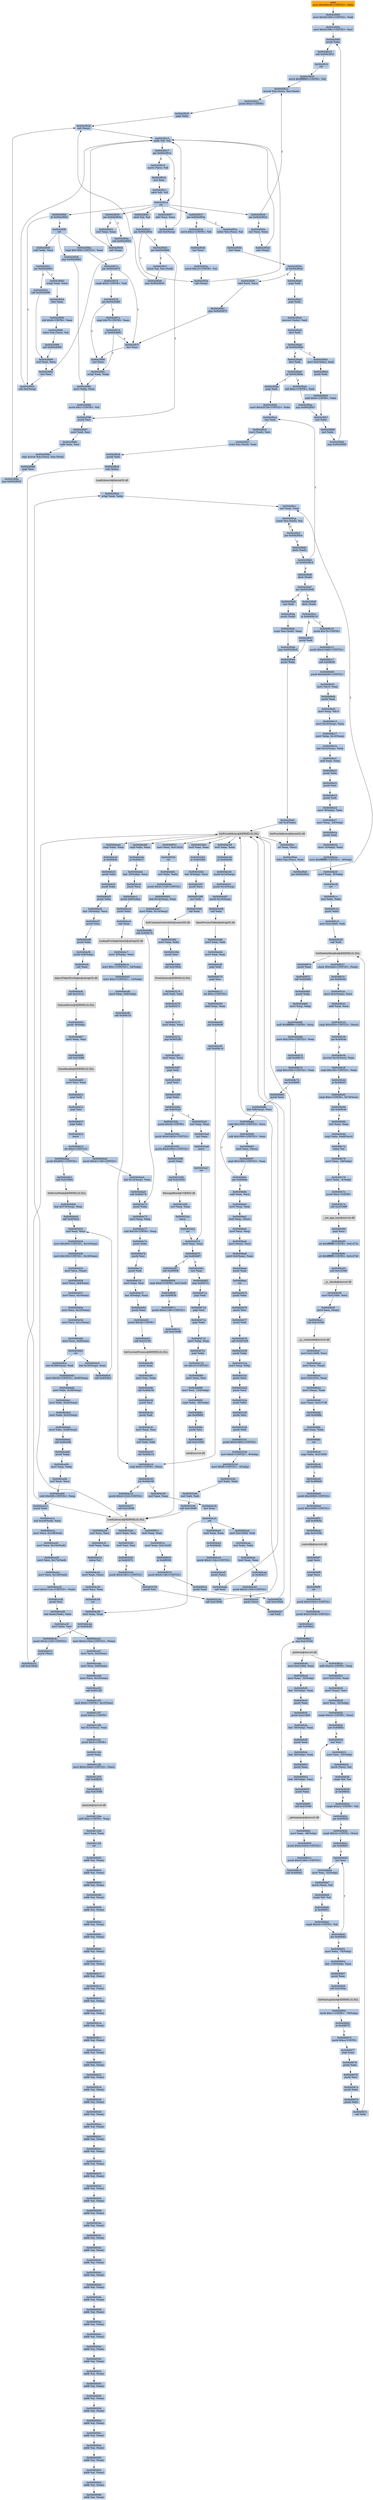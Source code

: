 digraph G {
node[shape=rectangle,style=filled,fillcolor=lightsteelblue,color=lightsteelblue]
bgcolor="transparent"
a0x0042f000movl_0x4001d0UINT32_ebx[label="start\nmovl $0x4001d0<UINT32>, %ebx",fillcolor="orange",color="lightgrey"];
a0x0042f005movl_0x401000UINT32_edi[label="0x0042f005\nmovl $0x401000<UINT32>, %edi"];
a0x0042f00amovl_0x4239fcUINT32_esi[label="0x0042f00a\nmovl $0x4239fc<UINT32>, %esi"];
a0x0042f00fpushl_ebx[label="0x0042f00f\npushl %ebx"];
a0x0042f010call_0x0042f01f[label="0x0042f010\ncall 0x0042f01f"];
a0x0042f01fcld_[label="0x0042f01f\ncld "];
a0x0042f020movb_0xffffff80UINT8_dl[label="0x0042f020\nmovb $0xffffff80<UINT8>, %dl"];
a0x0042f022movsb_ds_esi__es_edi_[label="0x0042f022\nmovsb %ds:(%esi), %es:(%edi)"];
a0x0042f023pushl_0x2UINT8[label="0x0042f023\npushl $0x2<UINT8>"];
a0x0042f025popl_ebx[label="0x0042f025\npopl %ebx"];
a0x0042f026call_esp_[label="0x0042f026\ncall (%esp)"];
a0x0042f015addb_dl_dl[label="0x0042f015\naddb %dl, %dl"];
a0x0042f017jne_0x0042f01e[label="0x0042f017\njne 0x0042f01e"];
a0x0042f019movb_esi__dl[label="0x0042f019\nmovb (%esi), %dl"];
a0x0042f01bincl_esi[label="0x0042f01b\nincl %esi"];
a0x0042f01cadcb_dl_dl[label="0x0042f01c\nadcb %dl, %dl"];
a0x0042f01eret[label="0x0042f01e\nret"];
a0x0042f029jae_0x0042f022[label="0x0042f029\njae 0x0042f022"];
a0x0042f02bxorl_ecx_ecx[label="0x0042f02b\nxorl %ecx, %ecx"];
a0x0042f02dcall_esp_[label="0x0042f02d\ncall (%esp)"];
a0x0042f030jae_0x0042f04a[label="0x0042f030\njae 0x0042f04a"];
a0x0042f032xorl_eax_eax[label="0x0042f032\nxorl %eax, %eax"];
a0x0042f034call_esp_[label="0x0042f034\ncall (%esp)"];
a0x0042f037jae_0x0042f05a[label="0x0042f037\njae 0x0042f05a"];
a0x0042f039movb_0x2UINT8_bl[label="0x0042f039\nmovb $0x2<UINT8>, %bl"];
a0x0042f03bincl_ecx[label="0x0042f03b\nincl %ecx"];
a0x0042f03cmovb_0x10UINT8_al[label="0x0042f03c\nmovb $0x10<UINT8>, %al"];
a0x0042f03ecall_esp_[label="0x0042f03e\ncall (%esp)"];
a0x0042f041adcb_al_al[label="0x0042f041\nadcb %al, %al"];
a0x0042f043jae_0x0042f03e[label="0x0042f043\njae 0x0042f03e"];
a0x0042f045jne_0x0042f086[label="0x0042f045\njne 0x0042f086"];
a0x0042f086pushl_esi[label="0x0042f086\npushl %esi"];
a0x0042f087movl_edi_esi[label="0x0042f087\nmovl %edi, %esi"];
a0x0042f089subl_eax_esi[label="0x0042f089\nsubl %eax, %esi"];
a0x0042f08brepz_movsb_ds_esi__es_edi_[label="0x0042f08b\nrepz movsb %ds:(%esi), %es:(%edi)"];
a0x0042f08dpopl_esi[label="0x0042f08d\npopl %esi"];
a0x0042f08ejmp_0x0042f026[label="0x0042f08e\njmp 0x0042f026"];
a0x0042f047stosb_al_es_edi_[label="0x0042f047\nstosb %al, %es:(%edi)"];
a0x0042f048jmp_0x0042f026[label="0x0042f048\njmp 0x0042f026"];
a0x0042f05alodsb_ds_esi__al[label="0x0042f05a\nlodsb %ds:(%esi), %al"];
a0x0042f05bshrl_eax[label="0x0042f05b\nshrl %eax"];
a0x0042f05dje_0x0042f0a0[label="0x0042f05d\nje 0x0042f0a0"];
a0x0042f05fadcl_ecx_ecx[label="0x0042f05f\nadcl %ecx, %ecx"];
a0x0042f061jmp_0x0042f07f[label="0x0042f061\njmp 0x0042f07f"];
a0x0042f07fincl_ecx[label="0x0042f07f\nincl %ecx"];
a0x0042f080incl_ecx[label="0x0042f080\nincl %ecx"];
a0x0042f081xchgl_eax_ebp[label="0x0042f081\nxchgl %eax, %ebp"];
a0x0042f082movl_ebp_eax[label="0x0042f082\nmovl %ebp, %eax"];
a0x0042f084movb_0x1UINT8_bl[label="0x0042f084\nmovb $0x1<UINT8>, %bl"];
a0x0042f04acall_0x0042f092[label="0x0042f04a\ncall 0x0042f092"];
a0x0042f092incl_ecx[label="0x0042f092\nincl %ecx"];
a0x0042f093call_0x4esp_[label="0x0042f093\ncall 0x4(%esp)"];
a0x0042f097adcl_ecx_ecx[label="0x0042f097\nadcl %ecx, %ecx"];
a0x0042f099call_0x4esp_[label="0x0042f099\ncall 0x4(%esp)"];
a0x0042f09djb_0x0042f093[label="0x0042f09d\njb 0x0042f093"];
a0x0042f09fret[label="0x0042f09f\nret"];
a0x0042f04fsubl_ebx_ecx[label="0x0042f04f\nsubl %ebx, %ecx"];
a0x0042f051jne_0x0042f063[label="0x0042f051\njne 0x0042f063"];
a0x0042f063xchgl_eax_ecx[label="0x0042f063\nxchgl %eax, %ecx"];
a0x0042f064decl_eax[label="0x0042f064\ndecl %eax"];
a0x0042f065shll_0x8UINT8_eax[label="0x0042f065\nshll $0x8<UINT8>, %eax"];
a0x0042f068lodsb_ds_esi__al[label="0x0042f068\nlodsb %ds:(%esi), %al"];
a0x0042f069call_0x0042f090[label="0x0042f069\ncall 0x0042f090"];
a0x0042f090xorl_ecx_ecx[label="0x0042f090\nxorl %ecx, %ecx"];
a0x0042f06ecmpl_0x7d00UINT32_eax[label="0x0042f06e\ncmpl $0x7d00<UINT32>, %eax"];
a0x0042f073jae_0x0042f07f[label="0x0042f073\njae 0x0042f07f"];
a0x0042f075cmpb_0x5UINT8_ah[label="0x0042f075\ncmpb $0x5<UINT8>, %ah"];
a0x0042f078jae_0x0042f080[label="0x0042f078\njae 0x0042f080"];
a0x0042f07acmpl_0x7fUINT8_eax[label="0x0042f07a\ncmpl $0x7f<UINT8>, %eax"];
a0x0042f07dja_0x0042f081[label="0x0042f07d\nja 0x0042f081"];
a0x0042f053call_0x0042f090[label="0x0042f053\ncall 0x0042f090"];
a0x0042f058jmp_0x0042f082[label="0x0042f058\njmp 0x0042f082"];
a0x0042f0a0popl_edi[label="0x0042f0a0\npopl %edi"];
a0x0042f0a1popl_ebx[label="0x0042f0a1\npopl %ebx"];
a0x0042f0a2movzwl_ebx__edi[label="0x0042f0a2\nmovzwl (%ebx), %edi"];
a0x0042f0a5decl_edi[label="0x0042f0a5\ndecl %edi"];
a0x0042f0a6je_0x0042f0b0[label="0x0042f0a6\nje 0x0042f0b0"];
a0x0042f0a8decl_edi[label="0x0042f0a8\ndecl %edi"];
a0x0042f0a9je_0x0042f0be[label="0x0042f0a9\nje 0x0042f0be"];
a0x0042f0abshll_0xcUINT8_edi[label="0x0042f0ab\nshll $0xc<UINT8>, %edi"];
a0x0042f0aejmp_0x0042f0b7[label="0x0042f0ae\njmp 0x0042f0b7"];
a0x0042f0b7incl_ebx[label="0x0042f0b7\nincl %ebx"];
a0x0042f0b8incl_ebx[label="0x0042f0b8\nincl %ebx"];
a0x0042f0b9jmp_0x0042f00f[label="0x0042f0b9\njmp 0x0042f00f"];
a0x0042f0b0movl_0x2ebx__edi[label="0x0042f0b0\nmovl 0x2(%ebx), %edi"];
a0x0042f0b3pushl_edi[label="0x0042f0b3\npushl %edi"];
a0x0042f0b4addl_0x4UINT8_ebx[label="0x0042f0b4\naddl $0x4<UINT8>, %ebx"];
a0x0042f0bepopl_edi[label="0x0042f0be\npopl %edi"];
a0x0042f0bfmovl_0x42f128UINT32_ebx[label="0x0042f0bf\nmovl $0x42f128<UINT32>, %ebx"];
a0x0042f0c4incl_edi[label="0x0042f0c4\nincl %edi"];
a0x0042f0c5movl_edi__esi[label="0x0042f0c5\nmovl (%edi), %esi"];
a0x0042f0c7scasl_es_edi__eax[label="0x0042f0c7\nscasl %es:(%edi), %eax"];
a0x0042f0c8pushl_edi[label="0x0042f0c8\npushl %edi"];
a0x0042f0c9call_ebx_[label="0x0042f0c9\ncall (%ebx)"];
LoadLibraryA_kernel32_dll[label="LoadLibraryA@kernel32.dll",fillcolor="lightgrey",color="lightgrey"];
a0x0042f0cbxchgl_eax_ebp[label="0x0042f0cb\nxchgl %eax, %ebp"];
a0x0042f0ccxorl_eax_eax[label="0x0042f0cc\nxorl %eax, %eax"];
a0x0042f0cescasb_es_edi__al[label="0x0042f0ce\nscasb %es:(%edi), %al"];
a0x0042f0cfjne_0x0042f0ce[label="0x0042f0cf\njne 0x0042f0ce"];
a0x0042f0d1decb_edi_[label="0x0042f0d1\ndecb (%edi)"];
a0x0042f0d3je_0x0042f0c4[label="0x0042f0d3\nje 0x0042f0c4"];
a0x0042f0d5decb_edi_[label="0x0042f0d5\ndecb (%edi)"];
a0x0042f0d7jne_0x0042f0df[label="0x0042f0d7\njne 0x0042f0df"];
a0x0042f0dfdecb_edi_[label="0x0042f0df\ndecb (%edi)"];
a0x0042f0e1je_0x0040fc10[label="0x0042f0e1\nje 0x0040fc10"];
a0x0042f0e7pushl_edi[label="0x0042f0e7\npushl %edi"];
a0x0042f0e8pushl_ebp[label="0x0042f0e8\npushl %ebp"];
a0x0042f0e9call_0x4ebx_[label="0x0042f0e9\ncall 0x4(%ebx)"];
GetProcAddress_kernel32_dll[label="GetProcAddress@kernel32.dll",fillcolor="lightgrey",color="lightgrey"];
a0x0042f0ecorl_eax_esi_[label="0x0042f0ec\norl %eax, (%esi)"];
a0x0042f0eelodsl_ds_esi__eax[label="0x0042f0ee\nlodsl %ds:(%esi), %eax"];
a0x0042f0efjne_0x0042f0cc[label="0x0042f0ef\njne 0x0042f0cc"];
GetProcAddress_KERNEL32_DLL[label="GetProcAddress@KERNEL32.DLL",fillcolor="lightgrey",color="lightgrey"];
LoadLibraryA_KERNEL32_DLL[label="LoadLibraryA@KERNEL32.DLL",fillcolor="lightgrey",color="lightgrey"];
a0x0042f0d9incl_edi[label="0x0042f0d9\nincl %edi"];
a0x0042f0dapushl_edi_[label="0x0042f0da\npushl (%edi)"];
a0x0042f0dcscasl_es_edi__eax[label="0x0042f0dc\nscasl %es:(%edi), %eax"];
a0x0042f0ddjmp_0x0042f0e8[label="0x0042f0dd\njmp 0x0042f0e8"];
a0x0040fc10pushl_0x70UINT8[label="0x0040fc10\npushl $0x70<UINT8>"];
a0x0040fc12pushl_0x410460UINT32[label="0x0040fc12\npushl $0x410460<UINT32>"];
a0x0040fc17call_0x40fe00[label="0x0040fc17\ncall 0x40fe00"];
a0x0040fe00pushl_0x40fe50UINT32[label="0x0040fe00\npushl $0x40fe50<UINT32>"];
a0x0040fe05movl_fs_0_eax[label="0x0040fe05\nmovl %fs:0, %eax"];
a0x0040fe0bpushl_eax[label="0x0040fe0b\npushl %eax"];
a0x0040fe0cmovl_esp_fs_0[label="0x0040fe0c\nmovl %esp, %fs:0"];
a0x0040fe13movl_0x10esp__eax[label="0x0040fe13\nmovl 0x10(%esp), %eax"];
a0x0040fe17movl_ebp_0x10esp_[label="0x0040fe17\nmovl %ebp, 0x10(%esp)"];
a0x0040fe1bleal_0x10esp__ebp[label="0x0040fe1b\nleal 0x10(%esp), %ebp"];
a0x0040fe1fsubl_eax_esp[label="0x0040fe1f\nsubl %eax, %esp"];
a0x0040fe21pushl_ebx[label="0x0040fe21\npushl %ebx"];
a0x0040fe22pushl_esi[label="0x0040fe22\npushl %esi"];
a0x0040fe23pushl_edi[label="0x0040fe23\npushl %edi"];
a0x0040fe24movl__8ebp__eax[label="0x0040fe24\nmovl -8(%ebp), %eax"];
a0x0040fe27movl_esp__24ebp_[label="0x0040fe27\nmovl %esp, -24(%ebp)"];
a0x0040fe2apushl_eax[label="0x0040fe2a\npushl %eax"];
a0x0040fe2bmovl__4ebp__eax[label="0x0040fe2b\nmovl -4(%ebp), %eax"];
a0x0040fe2emovl_0xffffffffUINT32__4ebp_[label="0x0040fe2e\nmovl $0xffffffff<UINT32>, -4(%ebp)"];
a0x0040fe35movl_eax__8ebp_[label="0x0040fe35\nmovl %eax, -8(%ebp)"];
a0x0040fe38ret[label="0x0040fe38\nret"];
a0x0040fc1cxorl_ebx_ebx[label="0x0040fc1c\nxorl %ebx, %ebx"];
a0x0040fc1epushl_ebx[label="0x0040fc1e\npushl %ebx"];
a0x0040fc1fmovl_0x4100e0_edi[label="0x0040fc1f\nmovl 0x4100e0, %edi"];
a0x0040fc25call_edi[label="0x0040fc25\ncall %edi"];
GetModuleHandleA_KERNEL32_DLL[label="GetModuleHandleA@KERNEL32.DLL",fillcolor="lightgrey",color="lightgrey"];
a0x0040fc27cmpw_0x5a4dUINT16_eax_[label="0x0040fc27\ncmpw $0x5a4d<UINT16>, (%eax)"];
a0x0040fc2cjne_0x40fc4d[label="0x0040fc2c\njne 0x40fc4d"];
a0x0040fc2emovl_0x3ceax__ecx[label="0x0040fc2e\nmovl 0x3c(%eax), %ecx"];
a0x0040fc31addl_eax_ecx[label="0x0040fc31\naddl %eax, %ecx"];
a0x0040fc33cmpl_0x4550UINT32_ecx_[label="0x0040fc33\ncmpl $0x4550<UINT32>, (%ecx)"];
a0x0040fc39jne_0x40fc4d[label="0x0040fc39\njne 0x40fc4d"];
a0x0040fc3bmovzwl_0x18ecx__eax[label="0x0040fc3b\nmovzwl 0x18(%ecx), %eax"];
a0x0040fc3fcmpl_0x10bUINT32_eax[label="0x0040fc3f\ncmpl $0x10b<UINT32>, %eax"];
a0x0040fc44je_0x40fc65[label="0x0040fc44\nje 0x40fc65"];
a0x0040fc65cmpl_0xeUINT8_0x74ecx_[label="0x0040fc65\ncmpl $0xe<UINT8>, 0x74(%ecx)"];
a0x0040fc69jbe_0x40fc4d[label="0x0040fc69\njbe 0x40fc4d"];
a0x0040fc6bxorl_eax_eax[label="0x0040fc6b\nxorl %eax, %eax"];
a0x0040fc6dcmpl_ebx_0xe8ecx_[label="0x0040fc6d\ncmpl %ebx, 0xe8(%ecx)"];
a0x0040fc73setne_al[label="0x0040fc73\nsetne %al"];
a0x0040fc76movl_eax__28ebp_[label="0x0040fc76\nmovl %eax, -28(%ebp)"];
a0x0040fc79movl_ebx__4ebp_[label="0x0040fc79\nmovl %ebx, -4(%ebp)"];
a0x0040fc7cpushl_0x2UINT8[label="0x0040fc7c\npushl $0x2<UINT8>"];
a0x0040fc7ecall_0x410398[label="0x0040fc7e\ncall 0x410398"];
a__set_app_type_msvcrt_dll[label="__set_app_type@msvcrt.dll",fillcolor="lightgrey",color="lightgrey"];
a0x0040fc84popl_ecx[label="0x0040fc84\npopl %ecx"];
a0x0040fc85orl_0xffffffffUINT8_0x41473c[label="0x0040fc85\norl $0xffffffff<UINT8>, 0x41473c"];
a0x0040fc8corl_0xffffffffUINT8_0x414740[label="0x0040fc8c\norl $0xffffffff<UINT8>, 0x414740"];
a0x0040fc93call_0x410368[label="0x0040fc93\ncall 0x410368"];
a__p__fmode_msvcrt_dll[label="__p__fmode@msvcrt.dll",fillcolor="lightgrey",color="lightgrey"];
a0x0040fc99movl_0x41349c_ecx[label="0x0040fc99\nmovl 0x41349c, %ecx"];
a0x0040fc9fmovl_ecx_eax_[label="0x0040fc9f\nmovl %ecx, (%eax)"];
a0x0040fca1call_0x410338[label="0x0040fca1\ncall 0x410338"];
a__p__commode_msvcrt_dll[label="__p__commode@msvcrt.dll",fillcolor="lightgrey",color="lightgrey"];
a0x0040fca7movl_0x413498_ecx[label="0x0040fca7\nmovl 0x413498, %ecx"];
a0x0040fcadmovl_ecx_eax_[label="0x0040fcad\nmovl %ecx, (%eax)"];
a0x0040fcafmovl_0x41033c_eax[label="0x0040fcaf\nmovl 0x41033c, %eax"];
a0x0040fcb4movl_eax__eax[label="0x0040fcb4\nmovl (%eax), %eax"];
a0x0040fcb6movl_eax_0x414738[label="0x0040fcb6\nmovl %eax, 0x414738"];
a0x0040fcbbcall_0x40fdfa[label="0x0040fcbb\ncall 0x40fdfa"];
a0x0040fdfaxorl_eax_eax[label="0x0040fdfa\nxorl %eax, %eax"];
a0x0040fdfcret[label="0x0040fdfc\nret"];
a0x0040fcc0cmpl_ebx_0x413000[label="0x0040fcc0\ncmpl %ebx, 0x413000"];
a0x0040fcc6jne_0x40fcd4[label="0x0040fcc6\njne 0x40fcd4"];
a0x0040fcd4call_0x40fde8[label="0x0040fcd4\ncall 0x40fde8"];
a0x0040fde8pushl_0x30000UINT32[label="0x0040fde8\npushl $0x30000<UINT32>"];
a0x0040fdedpushl_0x10000UINT32[label="0x0040fded\npushl $0x10000<UINT32>"];
a0x0040fdf2call_0x40fe4a[label="0x0040fdf2\ncall 0x40fe4a"];
a0x0040fe4ajmp_0x41039c[label="0x0040fe4a\njmp 0x41039c"];
a_controlfp_msvcrt_dll[label="_controlfp@msvcrt.dll",fillcolor="lightgrey",color="lightgrey"];
a0x0040fdf7popl_ecx[label="0x0040fdf7\npopl %ecx"];
a0x0040fdf8popl_ecx[label="0x0040fdf8\npopl %ecx"];
a0x0040fdf9ret[label="0x0040fdf9\nret"];
a0x0040fcd9pushl_0x41043cUINT32[label="0x0040fcd9\npushl $0x41043c<UINT32>"];
a0x0040fcdepushl_0x410438UINT32[label="0x0040fcde\npushl $0x410438<UINT32>"];
a0x0040fce3call_0x40fde2[label="0x0040fce3\ncall 0x40fde2"];
a0x0040fde2jmp_0x410344[label="0x0040fde2\njmp 0x410344"];
a_initterm_msvcrt_dll[label="_initterm@msvcrt.dll",fillcolor="lightgrey",color="lightgrey"];
a0x0040fce8movl_0x413494_eax[label="0x0040fce8\nmovl 0x413494, %eax"];
a0x0040fcedmovl_eax__32ebp_[label="0x0040fced\nmovl %eax, -32(%ebp)"];
a0x0040fcf0leal__32ebp__eax[label="0x0040fcf0\nleal -32(%ebp), %eax"];
a0x0040fcf3pushl_eax[label="0x0040fcf3\npushl %eax"];
a0x0040fcf4pushl_0x413490[label="0x0040fcf4\npushl 0x413490"];
a0x0040fcfaleal__36ebp__eax[label="0x0040fcfa\nleal -36(%ebp), %eax"];
a0x0040fcfdpushl_eax[label="0x0040fcfd\npushl %eax"];
a0x0040fcfeleal__40ebp__eax[label="0x0040fcfe\nleal -40(%ebp), %eax"];
a0x0040fd01pushl_eax[label="0x0040fd01\npushl %eax"];
a0x0040fd02leal__44ebp__eax[label="0x0040fd02\nleal -44(%ebp), %eax"];
a0x0040fd05pushl_eax[label="0x0040fd05\npushl %eax"];
a0x0040fd06call_0x410348[label="0x0040fd06\ncall 0x410348"];
a__getmainargs_msvcrt_dll[label="__getmainargs@msvcrt.dll",fillcolor="lightgrey",color="lightgrey"];
a0x0040fd0cmovl_eax__48ebp_[label="0x0040fd0c\nmovl %eax, -48(%ebp)"];
a0x0040fd0fpushl_0x410434UINT32[label="0x0040fd0f\npushl $0x410434<UINT32>"];
a0x0040fd14pushl_0x41040cUINT32[label="0x0040fd14\npushl $0x41040c<UINT32>"];
a0x0040fd19call_0x40fde2[label="0x0040fd19\ncall 0x40fde2"];
a0x0040fd1eaddl_0x24UINT8_esp[label="0x0040fd1e\naddl $0x24<UINT8>, %esp"];
a0x0040fd21movl_0x41034c_eax[label="0x0040fd21\nmovl 0x41034c, %eax"];
a0x0040fd26movl_eax__esi[label="0x0040fd26\nmovl (%eax), %esi"];
a0x0040fd28movl_esi__52ebp_[label="0x0040fd28\nmovl %esi, -52(%ebp)"];
a0x0040fd2bcmpb_0x22UINT8_esi_[label="0x0040fd2b\ncmpb $0x22<UINT8>, (%esi)"];
a0x0040fd2ejne_0x40fd6a[label="0x0040fd2e\njne 0x40fd6a"];
a0x0040fd30incl_esi[label="0x0040fd30\nincl %esi"];
a0x0040fd31movl_esi__52ebp_[label="0x0040fd31\nmovl %esi, -52(%ebp)"];
a0x0040fd34movb_esi__al[label="0x0040fd34\nmovb (%esi), %al"];
a0x0040fd36cmpb_bl_al[label="0x0040fd36\ncmpb %bl, %al"];
a0x0040fd38je_0x40fd3e[label="0x0040fd38\nje 0x40fd3e"];
a0x0040fd3acmpb_0x22UINT8_al[label="0x0040fd3a\ncmpb $0x22<UINT8>, %al"];
a0x0040fd3cjne_0x40fd30[label="0x0040fd3c\njne 0x40fd30"];
a0x0040fd3ecmpb_0x22UINT8_esi_[label="0x0040fd3e\ncmpb $0x22<UINT8>, (%esi)"];
a0x0040fd41jne_0x40fd47[label="0x0040fd41\njne 0x40fd47"];
a0x0040fd43incl_esi[label="0x0040fd43\nincl %esi"];
a0x0040fd44movl_esi__52ebp_[label="0x0040fd44\nmovl %esi, -52(%ebp)"];
a0x0040fd47movb_esi__al[label="0x0040fd47\nmovb (%esi), %al"];
a0x0040fd49cmpb_bl_al[label="0x0040fd49\ncmpb %bl, %al"];
a0x0040fd4bje_0x40fd51[label="0x0040fd4b\nje 0x40fd51"];
a0x0040fd4dcmpb_0x20UINT8_al[label="0x0040fd4d\ncmpb $0x20<UINT8>, %al"];
a0x0040fd4fjbe_0x40fd43[label="0x0040fd4f\njbe 0x40fd43"];
a0x0040fd51movl_ebx__76ebp_[label="0x0040fd51\nmovl %ebx, -76(%ebp)"];
a0x0040fd54leal__120ebp__eax[label="0x0040fd54\nleal -120(%ebp), %eax"];
a0x0040fd57pushl_eax[label="0x0040fd57\npushl %eax"];
a0x0040fd58call_0x4100ac[label="0x0040fd58\ncall 0x4100ac"];
GetStartupInfoA_KERNEL32_DLL[label="GetStartupInfoA@KERNEL32.DLL",fillcolor="lightgrey",color="lightgrey"];
a0x0040fd5etestb_0x1UINT8__76ebp_[label="0x0040fd5e\ntestb $0x1<UINT8>, -76(%ebp)"];
a0x0040fd62je_0x40fd75[label="0x0040fd62\nje 0x40fd75"];
a0x0040fd75pushl_0xaUINT8[label="0x0040fd75\npushl $0xa<UINT8>"];
a0x0040fd77popl_eax[label="0x0040fd77\npopl %eax"];
a0x0040fd78pushl_eax[label="0x0040fd78\npushl %eax"];
a0x0040fd79pushl_esi[label="0x0040fd79\npushl %esi"];
a0x0040fd7apushl_ebx[label="0x0040fd7a\npushl %ebx"];
a0x0040fd7bpushl_ebx[label="0x0040fd7b\npushl %ebx"];
a0x0040fd7ccall_edi[label="0x0040fd7c\ncall %edi"];
a0x0040fd7epushl_eax[label="0x0040fd7e\npushl %eax"];
a0x0040fd7fcall_0x40d465[label="0x0040fd7f\ncall 0x40d465"];
a0x0040d465pushl_ebp[label="0x0040d465\npushl %ebp"];
a0x0040d466movl_esp_ebp[label="0x0040d466\nmovl %esp, %ebp"];
a0x0040d468andl_0xfffffff8UINT8_esp[label="0x0040d468\nandl $0xfffffff8<UINT8>, %esp"];
a0x0040d46bmovl_0x2304UINT32_eax[label="0x0040d46b\nmovl $0x2304<UINT32>, %eax"];
a0x0040d470call_0x40fe70[label="0x0040d470\ncall 0x40fe70"];
a0x0040fe70cmpl_0x1000UINT32_eax[label="0x0040fe70\ncmpl $0x1000<UINT32>, %eax"];
a0x0040fe75jae_0x40fe85[label="0x0040fe75\njae 0x40fe85"];
a0x0040fe85pushl_ecx[label="0x0040fe85\npushl %ecx"];
a0x0040fe86leal_0x8esp__ecx[label="0x0040fe86\nleal 0x8(%esp), %ecx"];
a0x0040fe8asubl_0x1000UINT32_ecx[label="0x0040fe8a\nsubl $0x1000<UINT32>, %ecx"];
a0x0040fe90subl_0x1000UINT32_eax[label="0x0040fe90\nsubl $0x1000<UINT32>, %eax"];
a0x0040fe95testl_eax_ecx_[label="0x0040fe95\ntestl %eax, (%ecx)"];
a0x0040fe97cmpl_0x1000UINT32_eax[label="0x0040fe97\ncmpl $0x1000<UINT32>, %eax"];
a0x0040fe9cjae_0x40fe8a[label="0x0040fe9c\njae 0x40fe8a"];
a0x0040fe9esubl_eax_ecx[label="0x0040fe9e\nsubl %eax, %ecx"];
a0x0040fea0movl_esp_eax[label="0x0040fea0\nmovl %esp, %eax"];
a0x0040fea2testl_eax_ecx_[label="0x0040fea2\ntestl %eax, (%ecx)"];
a0x0040fea4movl_ecx_esp[label="0x0040fea4\nmovl %ecx, %esp"];
a0x0040fea6movl_eax__ecx[label="0x0040fea6\nmovl (%eax), %ecx"];
a0x0040fea8movl_0x4eax__eax[label="0x0040fea8\nmovl 0x4(%eax), %eax"];
a0x0040feabpushl_eax[label="0x0040feab\npushl %eax"];
a0x0040feacret[label="0x0040feac\nret"];
a0x0040d475pushl_ebx[label="0x0040d475\npushl %ebx"];
a0x0040d476pushl_esi[label="0x0040d476\npushl %esi"];
a0x0040d477pushl_edi[label="0x0040d477\npushl %edi"];
a0x0040d478call_0x403229[label="0x0040d478\ncall 0x403229"];
a0x00403229pushl_ebp[label="0x00403229\npushl %ebp"];
a0x0040322amovl_esp_ebp[label="0x0040322a\nmovl %esp, %ebp"];
a0x0040322cpushl_ecx[label="0x0040322c\npushl %ecx"];
a0x0040322dpushl_ecx[label="0x0040322d\npushl %ecx"];
a0x0040322epushl_ebx[label="0x0040322e\npushl %ebx"];
a0x0040322fpushl_esi[label="0x0040322f\npushl %esi"];
a0x00403230pushl_edi[label="0x00403230\npushl %edi"];
a0x00403231pushl_0x41080cUINT32[label="0x00403231\npushl $0x41080c<UINT32>"];
a0x00403236movl_0x8UINT32__8ebp_[label="0x00403236\nmovl $0x8<UINT32>, -8(%ebp)"];
a0x0040323dmovl_0xffUINT32__4ebp_[label="0x0040323d\nmovl $0xff<UINT32>, -4(%ebp)"];
a0x00403244xorl_ebx_ebx[label="0x00403244\nxorl %ebx, %ebx"];
a0x00403246xorl_edi_edi[label="0x00403246\nxorl %edi, %edi"];
a0x00403248call_0x4100d8[label="0x00403248\ncall 0x4100d8"];
a0x0040324emovl_eax_esi[label="0x0040324e\nmovl %eax, %esi"];
a0x00403250testl_esi_esi[label="0x00403250\ntestl %esi, %esi"];
a0x00403252je_0x40327c[label="0x00403252\nje 0x40327c"];
a0x00403254pushl_0x41081cUINT32[label="0x00403254\npushl $0x41081c<UINT32>"];
a0x00403259pushl_esi[label="0x00403259\npushl %esi"];
a0x0040325acall_0x4100d4[label="0x0040325a\ncall 0x4100d4"];
a0x00403260testl_eax_eax[label="0x00403260\ntestl %eax, %eax"];
a0x00403262je_0x40326d[label="0x00403262\nje 0x40326d"];
a0x00403264leal__8ebp__ecx[label="0x00403264\nleal -8(%ebp), %ecx"];
a0x00403267pushl_ecx[label="0x00403267\npushl %ecx"];
a0x00403268incl_edi[label="0x00403268\nincl %edi"];
a0x00403269call_eax[label="0x00403269\ncall %eax"];
InitCommonControlsEx_comctl32_dll[label="InitCommonControlsEx@comctl32.dll",fillcolor="lightgrey",color="lightgrey"];
a0x0040326bmovl_eax_ebx[label="0x0040326b\nmovl %eax, %ebx"];
a0x0040326dpushl_esi[label="0x0040326d\npushl %esi"];
a0x0040326ecall_0x4100dc[label="0x0040326e\ncall 0x4100dc"];
FreeLibrary_KERNEL32_DLL[label="FreeLibrary@KERNEL32.DLL",fillcolor="lightgrey",color="lightgrey"];
a0x00403274testl_edi_edi[label="0x00403274\ntestl %edi, %edi"];
a0x00403276je_0x40327c[label="0x00403276\nje 0x40327c"];
a0x00403278movl_ebx_eax[label="0x00403278\nmovl %ebx, %eax"];
a0x0040327ajmp_0x403285[label="0x0040327a\njmp 0x403285"];
a0x00403285testl_eax_eax[label="0x00403285\ntestl %eax, %eax"];
a0x00403287popl_edi[label="0x00403287\npopl %edi"];
a0x00403288popl_esi[label="0x00403288\npopl %esi"];
a0x00403289popl_ebx[label="0x00403289\npopl %ebx"];
a0x0040328ajne_0x4032a3[label="0x0040328a\njne 0x4032a3"];
a0x0040328cpushl_0x30UINT8[label="0x0040328c\npushl $0x30<UINT8>"];
a0x004032a3xorl_eax_eax[label="0x004032a3\nxorl %eax, %eax"];
a0x004032a5incl_eax[label="0x004032a5\nincl %eax"];
a0x004032a6leave_[label="0x004032a6\nleave "];
a0x004032a7ret[label="0x004032a7\nret"];
a0x0040d47dtestl_eax_eax[label="0x0040d47d\ntestl %eax, %eax"];
a0x0040d47fjne_0x40d487[label="0x0040d47f\njne 0x40d487"];
a0x0040d487call_0x40f008[label="0x0040d487\ncall 0x40f008"];
a0x0040f008cmpl_0x0UINT8_0x413e28[label="0x0040f008\ncmpl $0x0<UINT8>, 0x413e28"];
a0x0040f00fjne_0x40f036[label="0x0040f00f\njne 0x40f036"];
a0x0040f011pushl_0x4114f0UINT32[label="0x0040f011\npushl $0x4114f0<UINT32>"];
a0x0040f016call_0x4100d8[label="0x0040f016\ncall 0x4100d8"];
a0x0040f01ctestl_eax_eax[label="0x0040f01c\ntestl %eax, %eax"];
a0x0040f01emovl_eax_0x413e28[label="0x0040f01e\nmovl %eax, 0x413e28"];
a0x0040f023je_0x40f036[label="0x0040f023\nje 0x40f036"];
a0x0040f025pushl_0x4114fcUINT32[label="0x0040f025\npushl $0x4114fc<UINT32>"];
a0x0040f02apushl_eax[label="0x0040f02a\npushl %eax"];
a0x0040f02bcall_0x4100d4[label="0x0040f02b\ncall 0x4100d4"];
a0x0040f031movl_eax_0x413e24[label="0x0040f031\nmovl %eax, 0x413e24"];
a0x0040f036ret[label="0x0040f036\nret"];
a0x0040d48cxorl_ebx_ebx[label="0x0040d48c\nxorl %ebx, %ebx"];
a0x0040d48epushl_0x411128UINT32[label="0x0040d48e\npushl $0x411128<UINT32>"];
a0x0040d493leal_0x14esp__eax[label="0x0040d493\nleal 0x14(%esp), %eax"];
a0x0040d497movl_ebx_0x14esp_[label="0x0040d497\nmovl %ebx, 0x14(%esp)"];
a0x0040d49bcall_0x40dc74[label="0x0040d49b\ncall 0x40dc74"];
a0x0040dc74pushl_ebp[label="0x0040dc74\npushl %ebp"];
a0x0040dc75movl_esp_ebp[label="0x0040dc75\nmovl %esp, %ebp"];
a0x0040dc77subl_0x18UINT8_esp[label="0x0040dc77\nsubl $0x18<UINT8>, %esp"];
a0x0040dc7apushl_ebx[label="0x0040dc7a\npushl %ebx"];
a0x0040dc7bpushl_esi[label="0x0040dc7b\npushl %esi"];
a0x0040dc7cpushl_edi[label="0x0040dc7c\npushl %edi"];
a0x0040dc7dmovl_eax_esi[label="0x0040dc7d\nmovl %eax, %esi"];
a0x0040dc7fleal__8ebp__eax[label="0x0040dc7f\nleal -8(%ebp), %eax"];
a0x0040dc82pushl_eax[label="0x0040dc82\npushl %eax"];
a0x0040dc83pushl_0x28UINT8[label="0x0040dc83\npushl $0x28<UINT8>"];
a0x0040dc85call_0x410150[label="0x0040dc85\ncall 0x410150"];
GetCurrentProcess_KERNEL32_DLL[label="GetCurrentProcess@KERNEL32.DLL",fillcolor="lightgrey",color="lightgrey"];
a0x0040dc8bpushl_eax[label="0x0040dc8b\npushl %eax"];
a0x0040dc8cmovl_esi_eax[label="0x0040dc8c\nmovl %esi, %eax"];
a0x0040dc8ecall_0x40dc3d[label="0x0040dc8e\ncall 0x40dc3d"];
a0x0040dc3dpushl_esi[label="0x0040dc3d\npushl %esi"];
a0x0040dc3epushl_edi[label="0x0040dc3e\npushl %edi"];
a0x0040dc3fmovl_eax_esi[label="0x0040dc3f\nmovl %eax, %esi"];
a0x0040dc41xorl_edi_edi[label="0x0040dc41\nxorl %edi, %edi"];
a0x0040dc43call_0x40dc1d[label="0x0040dc43\ncall 0x40dc1d"];
a0x0040dc1dcmpl_0x0UINT8_esi_[label="0x0040dc1d\ncmpl $0x0<UINT8>, (%esi)"];
a0x0040dc20jne_0x40dc39[label="0x0040dc20\njne 0x40dc39"];
a0x0040dc22pushl_0x411310UINT32[label="0x0040dc22\npushl $0x411310<UINT32>"];
a0x0040dc27call_0x4100d8[label="0x0040dc27\ncall 0x4100d8"];
a0x0040dc2dxorl_ecx_ecx[label="0x0040dc2d\nxorl %ecx, %ecx"];
a0x0040dc2ftestl_eax_eax[label="0x0040dc2f\ntestl %eax, %eax"];
a0x0040dc31setne_cl[label="0x0040dc31\nsetne %cl"];
a0x0040dc34movl_eax_esi_[label="0x0040dc34\nmovl %eax, (%esi)"];
a0x0040dc36movl_ecx_eax[label="0x0040dc36\nmovl %ecx, %eax"];
a0x0040dc38ret[label="0x0040dc38\nret"];
a0x0040dc48testl_eax_eax[label="0x0040dc48\ntestl %eax, %eax"];
a0x0040dc4aje_0x40dc6d[label="0x0040dc4a\nje 0x40dc6d"];
a0x0040dc4cpushl_0x411320UINT32[label="0x0040dc4c\npushl $0x411320<UINT32>"];
a0x0040dc51pushl_esi_[label="0x0040dc51\npushl (%esi)"];
a0x0040dc53call_0x4100d4[label="0x0040dc53\ncall 0x4100d4"];
a0x0040dc59testl_eax_eax[label="0x0040dc59\ntestl %eax, %eax"];
a0x0040dc5bje_0x40dc6d[label="0x0040dc5b\nje 0x40dc6d"];
a0x0040dc5dpushl_0x14esp_[label="0x0040dc5d\npushl 0x14(%esp)"];
a0x0040dc61pushl_0x14esp_[label="0x0040dc61\npushl 0x14(%esp)"];
a0x0040dc65pushl_0x14esp_[label="0x0040dc65\npushl 0x14(%esp)"];
a0x0040dc69call_eax[label="0x0040dc69\ncall %eax"];
OpenProcessToken_advapi32_dll[label="OpenProcessToken@advapi32.dll",fillcolor="lightgrey",color="lightgrey"];
a0x0040dc6bmovl_eax_edi[label="0x0040dc6b\nmovl %eax, %edi"];
a0x0040dc6dmovl_edi_eax[label="0x0040dc6d\nmovl %edi, %eax"];
a0x0040dc6fpopl_edi[label="0x0040dc6f\npopl %edi"];
a0x0040dc70popl_esi[label="0x0040dc70\npopl %esi"];
a0x0040dc71ret_0xcUINT16[label="0x0040dc71\nret $0xc<UINT16>"];
a0x0040dc93testl_eax_eax[label="0x0040dc93\ntestl %eax, %eax"];
a0x0040dc95jne_0x40dc9f[label="0x0040dc95\njne 0x40dc9f"];
a0x0040dc9fcall_0x40dc1d[label="0x0040dc9f\ncall 0x40dc1d"];
a0x0040dc39xorl_eax_eax[label="0x0040dc39\nxorl %eax, %eax"];
a0x0040dc3bincl_eax[label="0x0040dc3b\nincl %eax"];
a0x0040dc3cret[label="0x0040dc3c\nret"];
a0x0040dca4movl_0x4100d4_edi[label="0x0040dca4\nmovl 0x4100d4, %edi"];
a0x0040dcaaxorl_ebx_ebx[label="0x0040dcaa\nxorl %ebx, %ebx"];
a0x0040dcactestl_eax_eax[label="0x0040dcac\ntestl %eax, %eax"];
a0x0040dcaeje_0x40dcc7[label="0x0040dcae\nje 0x40dcc7"];
a0x0040dcb0pushl_0x411334UINT32[label="0x0040dcb0\npushl $0x411334<UINT32>"];
a0x0040dcb5pushl_esi_[label="0x0040dcb5\npushl (%esi)"];
a0x0040dcb7call_edi[label="0x0040dcb7\ncall %edi"];
a0x0040dcb9cmpl_ebx_eax[label="0x0040dcb9\ncmpl %ebx, %eax"];
a0x0040dcbbje_0x40dcc7[label="0x0040dcbb\nje 0x40dcc7"];
a0x0040dcbdleal__20ebp__ecx[label="0x0040dcbd\nleal -20(%ebp), %ecx"];
a0x0040dcc0pushl_ecx[label="0x0040dcc0\npushl %ecx"];
a0x0040dcc1pushl_0x8ebp_[label="0x0040dcc1\npushl 0x8(%ebp)"];
a0x0040dcc4pushl_ebx[label="0x0040dcc4\npushl %ebx"];
a0x0040dcc5call_eax[label="0x0040dcc5\ncall %eax"];
LookupPrivilegeValueA_advapi32_dll[label="LookupPrivilegeValueA@advapi32.dll",fillcolor="lightgrey",color="lightgrey"];
a0x0040dcc7movl__8ebp__eax[label="0x0040dcc7\nmovl -8(%ebp), %eax"];
a0x0040dccamovl_0x1UINT32__24ebp_[label="0x0040dcca\nmovl $0x1<UINT32>, -24(%ebp)"];
a0x0040dcd1movl_0x2UINT32__12ebp_[label="0x0040dcd1\nmovl $0x2<UINT32>, -12(%ebp)"];
a0x0040dcd8movl_eax_0x8ebp_[label="0x0040dcd8\nmovl %eax, 0x8(%ebp)"];
a0x0040dcdbcall_0x40dc1d[label="0x0040dcdb\ncall 0x40dc1d"];
a0x0040dce0testl_eax_eax[label="0x0040dce0\ntestl %eax, %eax"];
a0x0040dce2je_0x40dcfe[label="0x0040dce2\nje 0x40dcfe"];
a0x0040dce4pushl_0x41134cUINT32[label="0x0040dce4\npushl $0x41134c<UINT32>"];
a0x0040dce9pushl_esi_[label="0x0040dce9\npushl (%esi)"];
a0x0040dcebcall_edi[label="0x0040dceb\ncall %edi"];
a0x0040dcedcmpl_ebx_eax[label="0x0040dced\ncmpl %ebx, %eax"];
a0x0040dcefje_0x40dcfe[label="0x0040dcef\nje 0x40dcfe"];
a0x0040dcf1pushl_ebx[label="0x0040dcf1\npushl %ebx"];
a0x0040dcf2pushl_ebx[label="0x0040dcf2\npushl %ebx"];
a0x0040dcf3pushl_ebx[label="0x0040dcf3\npushl %ebx"];
a0x0040dcf4leal__24ebp__ecx[label="0x0040dcf4\nleal -24(%ebp), %ecx"];
a0x0040dcf7pushl_ecx[label="0x0040dcf7\npushl %ecx"];
a0x0040dcf8pushl_ebx[label="0x0040dcf8\npushl %ebx"];
a0x0040dcf9pushl_0x8ebp_[label="0x0040dcf9\npushl 0x8(%ebp)"];
a0x0040dcfccall_eax[label="0x0040dcfc\ncall %eax"];
AdjustTokenPrivileges_advapi32_dll[label="AdjustTokenPrivileges@advapi32.dll",fillcolor="lightgrey",color="lightgrey"];
a0x0040dcfecall_0x41011c[label="0x0040dcfe\ncall 0x41011c"];
GetLastError_KERNEL32_DLL[label="GetLastError@KERNEL32.DLL",fillcolor="lightgrey",color="lightgrey"];
a0x0040dd04pushl__8ebp_[label="0x0040dd04\npushl -8(%ebp)"];
a0x0040dd07movl_eax_esi[label="0x0040dd07\nmovl %eax, %esi"];
a0x0040dd09call_0x4100f8[label="0x0040dd09\ncall 0x4100f8"];
CloseHandle_KERNEL32_DLL[label="CloseHandle@KERNEL32.DLL",fillcolor="lightgrey",color="lightgrey"];
a0x0040dd0fmovl_esi_eax[label="0x0040dd0f\nmovl %esi, %eax"];
a0x0040dd11popl_edi[label="0x0040dd11\npopl %edi"];
a0x0040dd12popl_esi[label="0x0040dd12\npopl %esi"];
a0x0040dd13popl_ebx[label="0x0040dd13\npopl %ebx"];
a0x0040dd14leave_[label="0x0040dd14\nleave "];
a0x0040dd15ret_0x4UINT16[label="0x0040dd15\nret $0x4<UINT16>"];
a0x0040d4a0pushl_0x411140UINT32[label="0x0040d4a0\npushl $0x411140<UINT32>"];
a0x0040d4a5leal_0x14esp__eax[label="0x0040d4a5\nleal 0x14(%esp), %eax"];
a0x0040d4a9call_0x40dc74[label="0x0040d4a9\ncall 0x40dc74"];
a0x0040d4aepushl_0x8001UINT32[label="0x0040d4ae\npushl $0x8001<UINT32>"];
a0x0040d4b3call_0x410064[label="0x0040d4b3\ncall 0x410064"];
SetErrorMode_KERNEL32_DLL[label="SetErrorMode@KERNEL32.DLL",fillcolor="lightgrey",color="lightgrey"];
a0x0040d4b9leal_0x374esp__eax[label="0x0040d4b9\nleal 0x374(%esp), %eax"];
a0x0040d4c0call_0x405d22[label="0x0040d4c0\ncall 0x405d22"];
a0x00405d22xorl_ecx_ecx[label="0x00405d22\nxorl %ecx, %ecx"];
a0x00405d24movl_0x400UINT32_0x14eax_[label="0x00405d24\nmovl $0x400<UINT32>, 0x14(%eax)"];
a0x00405d2bmovl_0x100UINT32_0x18eax_[label="0x00405d2b\nmovl $0x100<UINT32>, 0x18(%eax)"];
a0x00405d32movl_ecx_eax_[label="0x00405d32\nmovl %ecx, (%eax)"];
a0x00405d34movl_ecx_0x4eax_[label="0x00405d34\nmovl %ecx, 0x4(%eax)"];
a0x00405d37movl_ecx_0xceax_[label="0x00405d37\nmovl %ecx, 0xc(%eax)"];
a0x00405d3amovl_ecx_0x10eax_[label="0x00405d3a\nmovl %ecx, 0x10(%eax)"];
a0x00405d3dmovl_ecx_0x1ceax_[label="0x00405d3d\nmovl %ecx, 0x1c(%eax)"];
a0x00405d40movl_ecx_0x8eax_[label="0x00405d40\nmovl %ecx, 0x8(%eax)"];
a0x00405d43ret[label="0x00405d43\nret"];
a0x0040d4c5leal_0x18esp__eax[label="0x0040d4c5\nleal 0x18(%esp), %eax"];
a0x0040d4c9call_0x405d22[label="0x0040d4c9\ncall 0x405d22"];
a0x0040d4celeal_0x398esp__edi[label="0x0040d4ce\nleal 0x398(%esp), %edi"];
a0x0040d4d5movl_0x20UINT32_0x40esp_[label="0x0040d4d5\nmovl $0x20<UINT32>, 0x40(%esp)"];
a0x0040d4ddmovl_ebx_0x38esp_[label="0x0040d4dd\nmovl %ebx, 0x38(%esp)"];
a0x0040d4e1movl_ebx_0x44esp_[label="0x0040d4e1\nmovl %ebx, 0x44(%esp)"];
a0x0040d4e5movl_ebx_0x3cesp_[label="0x0040d4e5\nmovl %ebx, 0x3c(%esp)"];
a0x0040d4e9movl_ebx_0x48esp_[label="0x0040d4e9\nmovl %ebx, 0x48(%esp)"];
a0x0040d4edcall_0x40ce08[label="0x0040d4ed\ncall 0x40ce08"];
a0x0040ce08pushl_ebp[label="0x0040ce08\npushl %ebp"];
a0x0040ce09movl_esp_ebp[label="0x0040ce09\nmovl %esp, %ebp"];
a0x0040ce0bxorl_ecx_ecx[label="0x0040ce0b\nxorl %ecx, %ecx"];
a0x0040ce0dsubl_0x508UINT32_esp[label="0x0040ce0d\nsubl $0x508<UINT32>, %esp"];
a0x0040ce13pushl_ebx[label="0x0040ce13\npushl %ebx"];
a0x0040ce14leal_0xec8edi__eax[label="0x0040ce14\nleal 0xec8(%edi), %eax"];
a0x0040ce1amovl_ecx_0x108edi_[label="0x0040ce1a\nmovl %ecx, 0x108(%edi)"];
a0x0040ce20movl_ecx_0x144edi_[label="0x0040ce20\nmovl %ecx, 0x144(%edi)"];
a0x0040ce26movl_ecx_0x174edi_[label="0x0040ce26\nmovl %ecx, 0x174(%edi)"];
a0x0040ce2cmovl_ecx_0x140edi_[label="0x0040ce2c\nmovl %ecx, 0x140(%edi)"];
a0x0040ce32movl_0x4111acUINT32_edi_[label="0x0040ce32\nmovl $0x4111ac<UINT32>, (%edi)"];
a0x0040ce38pushl_esi[label="0x0040ce38\npushl %esi"];
a0x0040ce39leal_0xeecedi__ebx[label="0x0040ce39\nleal 0xeec(%edi), %ebx"];
a0x0040ce3fmovl_ebx_esi[label="0x0040ce3f\nmovl %ebx, %esi"];
a0x0040ce41movl_0x4115b4UINT32_eax_[label="0x0040ce41\nmovl $0x4115b4<UINT32>, (%eax)"];
a0x0040ce47movl_ecx_0x4eax_[label="0x0040ce47\nmovl %ecx, 0x4(%eax)"];
a0x0040ce4amovl_ecx_0x8eax_[label="0x0040ce4a\nmovl %ecx, 0x8(%eax)"];
a0x0040ce4dmovl_ecx_0x10eax_[label="0x0040ce4d\nmovl %ecx, 0x10(%eax)"];
a0x0040ce50call_0x4012f3[label="0x0040ce50\ncall 0x4012f3"];
a0x004012f3andl_0x0UINT8_0x10esi_[label="0x004012f3\nandl $0x0<UINT8>, 0x10(%esi)"];
a0x004012f7pushl_0x2cUINT8[label="0x004012f7\npushl $0x2c<UINT8>"];
a0x004012f9leal_0x14esi__eax[label="0x004012f9\nleal 0x14(%esi), %eax"];
a0x004012fcpushl_0x0UINT8[label="0x004012fc\npushl $0x0<UINT8>"];
a0x004012fepushl_eax[label="0x004012fe\npushl %eax"];
a0x004012ffmovl_0x4104e0UINT32_esi_[label="0x004012ff\nmovl $0x4104e0<UINT32>, (%esi)"];
a0x00401305call_0x40fb50[label="0x00401305\ncall 0x40fb50"];
a0x0040fb50jmp_0x4103f8[label="0x0040fb50\njmp 0x4103f8"];
memset_msvcrt_dll[label="memset@msvcrt.dll",fillcolor="lightgrey",color="lightgrey"];
a0x0040130aaddl_0xcUINT8_esp[label="0x0040130a\naddl $0xc<UINT8>, %esp"];
a0x0040130dmovl_esi_eax[label="0x0040130d\nmovl %esi, %eax"];
a0x0040130fret[label="0x0040130f\nret"];
a0x00000000addb_al_eax_[label="0x00000000\naddb %al, (%eax)"];
a0x00000002addb_al_eax_[label="0x00000002\naddb %al, (%eax)"];
a0x00000004addb_al_eax_[label="0x00000004\naddb %al, (%eax)"];
a0x00000006addb_al_eax_[label="0x00000006\naddb %al, (%eax)"];
a0x00000008addb_al_eax_[label="0x00000008\naddb %al, (%eax)"];
a0x0000000aaddb_al_eax_[label="0x0000000a\naddb %al, (%eax)"];
a0x0000000caddb_al_eax_[label="0x0000000c\naddb %al, (%eax)"];
a0x0000000eaddb_al_eax_[label="0x0000000e\naddb %al, (%eax)"];
a0x00000010addb_al_eax_[label="0x00000010\naddb %al, (%eax)"];
a0x00000012addb_al_eax_[label="0x00000012\naddb %al, (%eax)"];
a0x00000014addb_al_eax_[label="0x00000014\naddb %al, (%eax)"];
a0x00000016addb_al_eax_[label="0x00000016\naddb %al, (%eax)"];
a0x00000018addb_al_eax_[label="0x00000018\naddb %al, (%eax)"];
a0x0000001aaddb_al_eax_[label="0x0000001a\naddb %al, (%eax)"];
a0x0000001caddb_al_eax_[label="0x0000001c\naddb %al, (%eax)"];
a0x0000001eaddb_al_eax_[label="0x0000001e\naddb %al, (%eax)"];
a0x00000020addb_al_eax_[label="0x00000020\naddb %al, (%eax)"];
a0x00000022addb_al_eax_[label="0x00000022\naddb %al, (%eax)"];
a0x00000024addb_al_eax_[label="0x00000024\naddb %al, (%eax)"];
a0x00000026addb_al_eax_[label="0x00000026\naddb %al, (%eax)"];
a0x00000028addb_al_eax_[label="0x00000028\naddb %al, (%eax)"];
a0x0000002aaddb_al_eax_[label="0x0000002a\naddb %al, (%eax)"];
a0x0000002caddb_al_eax_[label="0x0000002c\naddb %al, (%eax)"];
a0x0000002eaddb_al_eax_[label="0x0000002e\naddb %al, (%eax)"];
a0x00000030addb_al_eax_[label="0x00000030\naddb %al, (%eax)"];
a0x00000032addb_al_eax_[label="0x00000032\naddb %al, (%eax)"];
a0x00000034addb_al_eax_[label="0x00000034\naddb %al, (%eax)"];
a0x00000036addb_al_eax_[label="0x00000036\naddb %al, (%eax)"];
a0x00000038addb_al_eax_[label="0x00000038\naddb %al, (%eax)"];
a0x0000003aaddb_al_eax_[label="0x0000003a\naddb %al, (%eax)"];
a0x0000003caddb_al_eax_[label="0x0000003c\naddb %al, (%eax)"];
a0x0000003eaddb_al_eax_[label="0x0000003e\naddb %al, (%eax)"];
a0x00000040addb_al_eax_[label="0x00000040\naddb %al, (%eax)"];
a0x00000042addb_al_eax_[label="0x00000042\naddb %al, (%eax)"];
a0x00000044addb_al_eax_[label="0x00000044\naddb %al, (%eax)"];
a0x00000046addb_al_eax_[label="0x00000046\naddb %al, (%eax)"];
a0x00000048addb_al_eax_[label="0x00000048\naddb %al, (%eax)"];
a0x0000004aaddb_al_eax_[label="0x0000004a\naddb %al, (%eax)"];
a0x0000004caddb_al_eax_[label="0x0000004c\naddb %al, (%eax)"];
a0x0000004eaddb_al_eax_[label="0x0000004e\naddb %al, (%eax)"];
a0x00000050addb_al_eax_[label="0x00000050\naddb %al, (%eax)"];
a0x00000052addb_al_eax_[label="0x00000052\naddb %al, (%eax)"];
a0x00000054addb_al_eax_[label="0x00000054\naddb %al, (%eax)"];
a0x00000056addb_al_eax_[label="0x00000056\naddb %al, (%eax)"];
a0x00000058addb_al_eax_[label="0x00000058\naddb %al, (%eax)"];
a0x0000005aaddb_al_eax_[label="0x0000005a\naddb %al, (%eax)"];
a0x0000005caddb_al_eax_[label="0x0000005c\naddb %al, (%eax)"];
a0x0000005eaddb_al_eax_[label="0x0000005e\naddb %al, (%eax)"];
a0x00000060addb_al_eax_[label="0x00000060\naddb %al, (%eax)"];
a0x00000062addb_al_eax_[label="0x00000062\naddb %al, (%eax)"];
a0x00000064addb_al_eax_[label="0x00000064\naddb %al, (%eax)"];
a0x00000066addb_al_eax_[label="0x00000066\naddb %al, (%eax)"];
a0x0040328epushl_0x410834UINT32[label="0x0040328e\npushl $0x410834<UINT32>"];
a0x00403293pushl_0x41083cUINT32[label="0x00403293\npushl $0x41083c<UINT32>"];
a0x00403298pushl_eax[label="0x00403298\npushl %eax"];
a0x00403299call_0x410250[label="0x00403299\ncall 0x410250"];
MessageBoxA_USER32_dll[label="MessageBoxA@USER32.dll",fillcolor="lightgrey",color="lightgrey"];
a0x0040329fxorl_eax_eax[label="0x0040329f\nxorl %eax, %eax"];
a0x004032a1leave_[label="0x004032a1\nleave "];
a0x004032a2ret[label="0x004032a2\nret"];
a0x0040d481incl_eax[label="0x0040d481\nincl %eax"];
a0x0040d482jmp_0x40d71c[label="0x0040d482\njmp 0x40d71c"];
a0x0040d71cpopl_edi[label="0x0040d71c\npopl %edi"];
a0x0040d71dpopl_esi[label="0x0040d71d\npopl %esi"];
a0x0040d71epopl_ebx[label="0x0040d71e\npopl %ebx"];
a0x0040d71fmovl_ebp_esp[label="0x0040d71f\nmovl %ebp, %esp"];
a0x0040d721popl_ebp[label="0x0040d721\npopl %ebp"];
a0x0040d722ret_0x10UINT16[label="0x0040d722\nret $0x10<UINT16>"];
a0x0040fd84movl_eax_esi[label="0x0040fd84\nmovl %eax, %esi"];
a0x0040fd86movl_esi__124ebp_[label="0x0040fd86\nmovl %esi, -124(%ebp)"];
a0x0040fd89cmpl_ebx__28ebp_[label="0x0040fd89\ncmpl %ebx, -28(%ebp)"];
a0x0040fd8cjne_0x40fd95[label="0x0040fd8c\njne 0x40fd95"];
a0x0040fd8epushl_esi[label="0x0040fd8e\npushl %esi"];
a0x0040fd8fcall_0x410350[label="0x0040fd8f\ncall 0x410350"];
exit_msvcrt_dll[label="exit@msvcrt.dll",fillcolor="lightgrey",color="lightgrey"];
a0x0042f000movl_0x4001d0UINT32_ebx -> a0x0042f005movl_0x401000UINT32_edi [color="#000000"];
a0x0042f005movl_0x401000UINT32_edi -> a0x0042f00amovl_0x4239fcUINT32_esi [color="#000000"];
a0x0042f00amovl_0x4239fcUINT32_esi -> a0x0042f00fpushl_ebx [color="#000000"];
a0x0042f00fpushl_ebx -> a0x0042f010call_0x0042f01f [color="#000000"];
a0x0042f010call_0x0042f01f -> a0x0042f01fcld_ [color="#000000"];
a0x0042f01fcld_ -> a0x0042f020movb_0xffffff80UINT8_dl [color="#000000"];
a0x0042f020movb_0xffffff80UINT8_dl -> a0x0042f022movsb_ds_esi__es_edi_ [color="#000000"];
a0x0042f022movsb_ds_esi__es_edi_ -> a0x0042f023pushl_0x2UINT8 [color="#000000"];
a0x0042f023pushl_0x2UINT8 -> a0x0042f025popl_ebx [color="#000000"];
a0x0042f025popl_ebx -> a0x0042f026call_esp_ [color="#000000"];
a0x0042f026call_esp_ -> a0x0042f015addb_dl_dl [color="#000000"];
a0x0042f015addb_dl_dl -> a0x0042f017jne_0x0042f01e [color="#000000"];
a0x0042f017jne_0x0042f01e -> a0x0042f019movb_esi__dl [color="#000000",label="F"];
a0x0042f019movb_esi__dl -> a0x0042f01bincl_esi [color="#000000"];
a0x0042f01bincl_esi -> a0x0042f01cadcb_dl_dl [color="#000000"];
a0x0042f01cadcb_dl_dl -> a0x0042f01eret [color="#000000"];
a0x0042f01eret -> a0x0042f029jae_0x0042f022 [color="#000000"];
a0x0042f029jae_0x0042f022 -> a0x0042f022movsb_ds_esi__es_edi_ [color="#000000",label="T"];
a0x0042f017jne_0x0042f01e -> a0x0042f01eret [color="#000000",label="T"];
a0x0042f029jae_0x0042f022 -> a0x0042f02bxorl_ecx_ecx [color="#000000",label="F"];
a0x0042f02bxorl_ecx_ecx -> a0x0042f02dcall_esp_ [color="#000000"];
a0x0042f02dcall_esp_ -> a0x0042f015addb_dl_dl [color="#000000"];
a0x0042f01eret -> a0x0042f030jae_0x0042f04a [color="#000000"];
a0x0042f030jae_0x0042f04a -> a0x0042f032xorl_eax_eax [color="#000000",label="F"];
a0x0042f032xorl_eax_eax -> a0x0042f034call_esp_ [color="#000000"];
a0x0042f034call_esp_ -> a0x0042f015addb_dl_dl [color="#000000"];
a0x0042f01eret -> a0x0042f037jae_0x0042f05a [color="#000000"];
a0x0042f037jae_0x0042f05a -> a0x0042f039movb_0x2UINT8_bl [color="#000000",label="F"];
a0x0042f039movb_0x2UINT8_bl -> a0x0042f03bincl_ecx [color="#000000"];
a0x0042f03bincl_ecx -> a0x0042f03cmovb_0x10UINT8_al [color="#000000"];
a0x0042f03cmovb_0x10UINT8_al -> a0x0042f03ecall_esp_ [color="#000000"];
a0x0042f03ecall_esp_ -> a0x0042f015addb_dl_dl [color="#000000"];
a0x0042f01eret -> a0x0042f041adcb_al_al [color="#000000"];
a0x0042f041adcb_al_al -> a0x0042f043jae_0x0042f03e [color="#000000"];
a0x0042f043jae_0x0042f03e -> a0x0042f03ecall_esp_ [color="#000000",label="T"];
a0x0042f043jae_0x0042f03e -> a0x0042f045jne_0x0042f086 [color="#000000",label="F"];
a0x0042f045jne_0x0042f086 -> a0x0042f086pushl_esi [color="#000000",label="T"];
a0x0042f086pushl_esi -> a0x0042f087movl_edi_esi [color="#000000"];
a0x0042f087movl_edi_esi -> a0x0042f089subl_eax_esi [color="#000000"];
a0x0042f089subl_eax_esi -> a0x0042f08brepz_movsb_ds_esi__es_edi_ [color="#000000"];
a0x0042f08brepz_movsb_ds_esi__es_edi_ -> a0x0042f08dpopl_esi [color="#000000"];
a0x0042f08dpopl_esi -> a0x0042f08ejmp_0x0042f026 [color="#000000"];
a0x0042f08ejmp_0x0042f026 -> a0x0042f026call_esp_ [color="#000000"];
a0x0042f045jne_0x0042f086 -> a0x0042f047stosb_al_es_edi_ [color="#000000",label="F"];
a0x0042f047stosb_al_es_edi_ -> a0x0042f048jmp_0x0042f026 [color="#000000"];
a0x0042f048jmp_0x0042f026 -> a0x0042f026call_esp_ [color="#000000"];
a0x0042f037jae_0x0042f05a -> a0x0042f05alodsb_ds_esi__al [color="#000000",label="T"];
a0x0042f05alodsb_ds_esi__al -> a0x0042f05bshrl_eax [color="#000000"];
a0x0042f05bshrl_eax -> a0x0042f05dje_0x0042f0a0 [color="#000000"];
a0x0042f05dje_0x0042f0a0 -> a0x0042f05fadcl_ecx_ecx [color="#000000",label="F"];
a0x0042f05fadcl_ecx_ecx -> a0x0042f061jmp_0x0042f07f [color="#000000"];
a0x0042f061jmp_0x0042f07f -> a0x0042f07fincl_ecx [color="#000000"];
a0x0042f07fincl_ecx -> a0x0042f080incl_ecx [color="#000000"];
a0x0042f080incl_ecx -> a0x0042f081xchgl_eax_ebp [color="#000000"];
a0x0042f081xchgl_eax_ebp -> a0x0042f082movl_ebp_eax [color="#000000"];
a0x0042f082movl_ebp_eax -> a0x0042f084movb_0x1UINT8_bl [color="#000000"];
a0x0042f084movb_0x1UINT8_bl -> a0x0042f086pushl_esi [color="#000000"];
a0x0042f030jae_0x0042f04a -> a0x0042f04acall_0x0042f092 [color="#000000",label="T"];
a0x0042f04acall_0x0042f092 -> a0x0042f092incl_ecx [color="#000000"];
a0x0042f092incl_ecx -> a0x0042f093call_0x4esp_ [color="#000000"];
a0x0042f093call_0x4esp_ -> a0x0042f015addb_dl_dl [color="#000000"];
a0x0042f01eret -> a0x0042f097adcl_ecx_ecx [color="#000000"];
a0x0042f097adcl_ecx_ecx -> a0x0042f099call_0x4esp_ [color="#000000"];
a0x0042f099call_0x4esp_ -> a0x0042f015addb_dl_dl [color="#000000"];
a0x0042f01eret -> a0x0042f09djb_0x0042f093 [color="#000000"];
a0x0042f09djb_0x0042f093 -> a0x0042f09fret [color="#000000",label="F"];
a0x0042f09fret -> a0x0042f04fsubl_ebx_ecx [color="#000000"];
a0x0042f04fsubl_ebx_ecx -> a0x0042f051jne_0x0042f063 [color="#000000"];
a0x0042f051jne_0x0042f063 -> a0x0042f063xchgl_eax_ecx [color="#000000",label="T"];
a0x0042f063xchgl_eax_ecx -> a0x0042f064decl_eax [color="#000000"];
a0x0042f064decl_eax -> a0x0042f065shll_0x8UINT8_eax [color="#000000"];
a0x0042f065shll_0x8UINT8_eax -> a0x0042f068lodsb_ds_esi__al [color="#000000"];
a0x0042f068lodsb_ds_esi__al -> a0x0042f069call_0x0042f090 [color="#000000"];
a0x0042f069call_0x0042f090 -> a0x0042f090xorl_ecx_ecx [color="#000000"];
a0x0042f090xorl_ecx_ecx -> a0x0042f092incl_ecx [color="#000000"];
a0x0042f09fret -> a0x0042f06ecmpl_0x7d00UINT32_eax [color="#000000"];
a0x0042f06ecmpl_0x7d00UINT32_eax -> a0x0042f073jae_0x0042f07f [color="#000000"];
a0x0042f073jae_0x0042f07f -> a0x0042f075cmpb_0x5UINT8_ah [color="#000000",label="F"];
a0x0042f075cmpb_0x5UINT8_ah -> a0x0042f078jae_0x0042f080 [color="#000000"];
a0x0042f078jae_0x0042f080 -> a0x0042f07acmpl_0x7fUINT8_eax [color="#000000",label="F"];
a0x0042f07acmpl_0x7fUINT8_eax -> a0x0042f07dja_0x0042f081 [color="#000000"];
a0x0042f07dja_0x0042f081 -> a0x0042f07fincl_ecx [color="#000000",label="F"];
a0x0042f051jne_0x0042f063 -> a0x0042f053call_0x0042f090 [color="#000000",label="F"];
a0x0042f053call_0x0042f090 -> a0x0042f090xorl_ecx_ecx [color="#000000"];
a0x0042f09djb_0x0042f093 -> a0x0042f093call_0x4esp_ [color="#000000",label="T"];
a0x0042f09fret -> a0x0042f058jmp_0x0042f082 [color="#000000"];
a0x0042f058jmp_0x0042f082 -> a0x0042f082movl_ebp_eax [color="#000000"];
a0x0042f07dja_0x0042f081 -> a0x0042f081xchgl_eax_ebp [color="#000000",label="T"];
a0x0042f078jae_0x0042f080 -> a0x0042f080incl_ecx [color="#000000",label="T"];
a0x0042f073jae_0x0042f07f -> a0x0042f07fincl_ecx [color="#000000",label="T"];
a0x0042f05dje_0x0042f0a0 -> a0x0042f0a0popl_edi [color="#000000",label="T"];
a0x0042f0a0popl_edi -> a0x0042f0a1popl_ebx [color="#000000"];
a0x0042f0a1popl_ebx -> a0x0042f0a2movzwl_ebx__edi [color="#000000"];
a0x0042f0a2movzwl_ebx__edi -> a0x0042f0a5decl_edi [color="#000000"];
a0x0042f0a5decl_edi -> a0x0042f0a6je_0x0042f0b0 [color="#000000"];
a0x0042f0a6je_0x0042f0b0 -> a0x0042f0a8decl_edi [color="#000000",label="F"];
a0x0042f0a8decl_edi -> a0x0042f0a9je_0x0042f0be [color="#000000"];
a0x0042f0a9je_0x0042f0be -> a0x0042f0abshll_0xcUINT8_edi [color="#000000",label="F"];
a0x0042f0abshll_0xcUINT8_edi -> a0x0042f0aejmp_0x0042f0b7 [color="#000000"];
a0x0042f0aejmp_0x0042f0b7 -> a0x0042f0b7incl_ebx [color="#000000"];
a0x0042f0b7incl_ebx -> a0x0042f0b8incl_ebx [color="#000000"];
a0x0042f0b8incl_ebx -> a0x0042f0b9jmp_0x0042f00f [color="#000000"];
a0x0042f0b9jmp_0x0042f00f -> a0x0042f00fpushl_ebx [color="#000000"];
a0x0042f0a6je_0x0042f0b0 -> a0x0042f0b0movl_0x2ebx__edi [color="#000000",label="T"];
a0x0042f0b0movl_0x2ebx__edi -> a0x0042f0b3pushl_edi [color="#000000"];
a0x0042f0b3pushl_edi -> a0x0042f0b4addl_0x4UINT8_ebx [color="#000000"];
a0x0042f0b4addl_0x4UINT8_ebx -> a0x0042f0b7incl_ebx [color="#000000"];
a0x0042f0a9je_0x0042f0be -> a0x0042f0bepopl_edi [color="#000000",label="T"];
a0x0042f0bepopl_edi -> a0x0042f0bfmovl_0x42f128UINT32_ebx [color="#000000"];
a0x0042f0bfmovl_0x42f128UINT32_ebx -> a0x0042f0c4incl_edi [color="#000000"];
a0x0042f0c4incl_edi -> a0x0042f0c5movl_edi__esi [color="#000000"];
a0x0042f0c5movl_edi__esi -> a0x0042f0c7scasl_es_edi__eax [color="#000000"];
a0x0042f0c7scasl_es_edi__eax -> a0x0042f0c8pushl_edi [color="#000000"];
a0x0042f0c8pushl_edi -> a0x0042f0c9call_ebx_ [color="#000000"];
a0x0042f0c9call_ebx_ -> LoadLibraryA_kernel32_dll [color="#000000"];
LoadLibraryA_kernel32_dll -> a0x0042f0cbxchgl_eax_ebp [color="#000000"];
a0x0042f0cbxchgl_eax_ebp -> a0x0042f0ccxorl_eax_eax [color="#000000"];
a0x0042f0ccxorl_eax_eax -> a0x0042f0cescasb_es_edi__al [color="#000000"];
a0x0042f0cescasb_es_edi__al -> a0x0042f0cfjne_0x0042f0ce [color="#000000"];
a0x0042f0cfjne_0x0042f0ce -> a0x0042f0cescasb_es_edi__al [color="#000000",label="T"];
a0x0042f0cfjne_0x0042f0ce -> a0x0042f0d1decb_edi_ [color="#000000",label="F"];
a0x0042f0d1decb_edi_ -> a0x0042f0d3je_0x0042f0c4 [color="#000000"];
a0x0042f0d3je_0x0042f0c4 -> a0x0042f0d5decb_edi_ [color="#000000",label="F"];
a0x0042f0d5decb_edi_ -> a0x0042f0d7jne_0x0042f0df [color="#000000"];
a0x0042f0d7jne_0x0042f0df -> a0x0042f0dfdecb_edi_ [color="#000000",label="T"];
a0x0042f0dfdecb_edi_ -> a0x0042f0e1je_0x0040fc10 [color="#000000"];
a0x0042f0e1je_0x0040fc10 -> a0x0042f0e7pushl_edi [color="#000000",label="F"];
a0x0042f0e7pushl_edi -> a0x0042f0e8pushl_ebp [color="#000000"];
a0x0042f0e8pushl_ebp -> a0x0042f0e9call_0x4ebx_ [color="#000000"];
a0x0042f0e9call_0x4ebx_ -> GetProcAddress_kernel32_dll [color="#000000"];
GetProcAddress_kernel32_dll -> a0x0042f0ecorl_eax_esi_ [color="#000000"];
a0x0042f0ecorl_eax_esi_ -> a0x0042f0eelodsl_ds_esi__eax [color="#000000"];
a0x0042f0eelodsl_ds_esi__eax -> a0x0042f0efjne_0x0042f0cc [color="#000000"];
a0x0042f0efjne_0x0042f0cc -> a0x0042f0ccxorl_eax_eax [color="#000000",label="T"];
a0x0042f0e9call_0x4ebx_ -> GetProcAddress_KERNEL32_DLL [color="#000000"];
GetProcAddress_KERNEL32_DLL -> a0x0042f0ecorl_eax_esi_ [color="#000000"];
a0x0042f0d3je_0x0042f0c4 -> a0x0042f0c4incl_edi [color="#000000",label="T"];
a0x0042f0c9call_ebx_ -> LoadLibraryA_KERNEL32_DLL [color="#000000"];
LoadLibraryA_KERNEL32_DLL -> a0x0042f0cbxchgl_eax_ebp [color="#000000"];
a0x0042f0d7jne_0x0042f0df -> a0x0042f0d9incl_edi [color="#000000",label="F"];
a0x0042f0d9incl_edi -> a0x0042f0dapushl_edi_ [color="#000000"];
a0x0042f0dapushl_edi_ -> a0x0042f0dcscasl_es_edi__eax [color="#000000"];
a0x0042f0dcscasl_es_edi__eax -> a0x0042f0ddjmp_0x0042f0e8 [color="#000000"];
a0x0042f0ddjmp_0x0042f0e8 -> a0x0042f0e8pushl_ebp [color="#000000"];
a0x0042f0e1je_0x0040fc10 -> a0x0040fc10pushl_0x70UINT8 [color="#000000",label="T"];
a0x0040fc10pushl_0x70UINT8 -> a0x0040fc12pushl_0x410460UINT32 [color="#000000"];
a0x0040fc12pushl_0x410460UINT32 -> a0x0040fc17call_0x40fe00 [color="#000000"];
a0x0040fc17call_0x40fe00 -> a0x0040fe00pushl_0x40fe50UINT32 [color="#000000"];
a0x0040fe00pushl_0x40fe50UINT32 -> a0x0040fe05movl_fs_0_eax [color="#000000"];
a0x0040fe05movl_fs_0_eax -> a0x0040fe0bpushl_eax [color="#000000"];
a0x0040fe0bpushl_eax -> a0x0040fe0cmovl_esp_fs_0 [color="#000000"];
a0x0040fe0cmovl_esp_fs_0 -> a0x0040fe13movl_0x10esp__eax [color="#000000"];
a0x0040fe13movl_0x10esp__eax -> a0x0040fe17movl_ebp_0x10esp_ [color="#000000"];
a0x0040fe17movl_ebp_0x10esp_ -> a0x0040fe1bleal_0x10esp__ebp [color="#000000"];
a0x0040fe1bleal_0x10esp__ebp -> a0x0040fe1fsubl_eax_esp [color="#000000"];
a0x0040fe1fsubl_eax_esp -> a0x0040fe21pushl_ebx [color="#000000"];
a0x0040fe21pushl_ebx -> a0x0040fe22pushl_esi [color="#000000"];
a0x0040fe22pushl_esi -> a0x0040fe23pushl_edi [color="#000000"];
a0x0040fe23pushl_edi -> a0x0040fe24movl__8ebp__eax [color="#000000"];
a0x0040fe24movl__8ebp__eax -> a0x0040fe27movl_esp__24ebp_ [color="#000000"];
a0x0040fe27movl_esp__24ebp_ -> a0x0040fe2apushl_eax [color="#000000"];
a0x0040fe2apushl_eax -> a0x0040fe2bmovl__4ebp__eax [color="#000000"];
a0x0040fe2bmovl__4ebp__eax -> a0x0040fe2emovl_0xffffffffUINT32__4ebp_ [color="#000000"];
a0x0040fe2emovl_0xffffffffUINT32__4ebp_ -> a0x0040fe35movl_eax__8ebp_ [color="#000000"];
a0x0040fe35movl_eax__8ebp_ -> a0x0040fe38ret [color="#000000"];
a0x0040fe38ret -> a0x0040fc1cxorl_ebx_ebx [color="#000000"];
a0x0040fc1cxorl_ebx_ebx -> a0x0040fc1epushl_ebx [color="#000000"];
a0x0040fc1epushl_ebx -> a0x0040fc1fmovl_0x4100e0_edi [color="#000000"];
a0x0040fc1fmovl_0x4100e0_edi -> a0x0040fc25call_edi [color="#000000"];
a0x0040fc25call_edi -> GetModuleHandleA_KERNEL32_DLL [color="#000000"];
GetModuleHandleA_KERNEL32_DLL -> a0x0040fc27cmpw_0x5a4dUINT16_eax_ [color="#000000"];
a0x0040fc27cmpw_0x5a4dUINT16_eax_ -> a0x0040fc2cjne_0x40fc4d [color="#000000"];
a0x0040fc2cjne_0x40fc4d -> a0x0040fc2emovl_0x3ceax__ecx [color="#000000",label="F"];
a0x0040fc2emovl_0x3ceax__ecx -> a0x0040fc31addl_eax_ecx [color="#000000"];
a0x0040fc31addl_eax_ecx -> a0x0040fc33cmpl_0x4550UINT32_ecx_ [color="#000000"];
a0x0040fc33cmpl_0x4550UINT32_ecx_ -> a0x0040fc39jne_0x40fc4d [color="#000000"];
a0x0040fc39jne_0x40fc4d -> a0x0040fc3bmovzwl_0x18ecx__eax [color="#000000",label="F"];
a0x0040fc3bmovzwl_0x18ecx__eax -> a0x0040fc3fcmpl_0x10bUINT32_eax [color="#000000"];
a0x0040fc3fcmpl_0x10bUINT32_eax -> a0x0040fc44je_0x40fc65 [color="#000000"];
a0x0040fc44je_0x40fc65 -> a0x0040fc65cmpl_0xeUINT8_0x74ecx_ [color="#000000",label="T"];
a0x0040fc65cmpl_0xeUINT8_0x74ecx_ -> a0x0040fc69jbe_0x40fc4d [color="#000000"];
a0x0040fc69jbe_0x40fc4d -> a0x0040fc6bxorl_eax_eax [color="#000000",label="F"];
a0x0040fc6bxorl_eax_eax -> a0x0040fc6dcmpl_ebx_0xe8ecx_ [color="#000000"];
a0x0040fc6dcmpl_ebx_0xe8ecx_ -> a0x0040fc73setne_al [color="#000000"];
a0x0040fc73setne_al -> a0x0040fc76movl_eax__28ebp_ [color="#000000"];
a0x0040fc76movl_eax__28ebp_ -> a0x0040fc79movl_ebx__4ebp_ [color="#000000"];
a0x0040fc79movl_ebx__4ebp_ -> a0x0040fc7cpushl_0x2UINT8 [color="#000000"];
a0x0040fc7cpushl_0x2UINT8 -> a0x0040fc7ecall_0x410398 [color="#000000"];
a0x0040fc7ecall_0x410398 -> a__set_app_type_msvcrt_dll [color="#000000"];
a__set_app_type_msvcrt_dll -> a0x0040fc84popl_ecx [color="#000000"];
a0x0040fc84popl_ecx -> a0x0040fc85orl_0xffffffffUINT8_0x41473c [color="#000000"];
a0x0040fc85orl_0xffffffffUINT8_0x41473c -> a0x0040fc8corl_0xffffffffUINT8_0x414740 [color="#000000"];
a0x0040fc8corl_0xffffffffUINT8_0x414740 -> a0x0040fc93call_0x410368 [color="#000000"];
a0x0040fc93call_0x410368 -> a__p__fmode_msvcrt_dll [color="#000000"];
a__p__fmode_msvcrt_dll -> a0x0040fc99movl_0x41349c_ecx [color="#000000"];
a0x0040fc99movl_0x41349c_ecx -> a0x0040fc9fmovl_ecx_eax_ [color="#000000"];
a0x0040fc9fmovl_ecx_eax_ -> a0x0040fca1call_0x410338 [color="#000000"];
a0x0040fca1call_0x410338 -> a__p__commode_msvcrt_dll [color="#000000"];
a__p__commode_msvcrt_dll -> a0x0040fca7movl_0x413498_ecx [color="#000000"];
a0x0040fca7movl_0x413498_ecx -> a0x0040fcadmovl_ecx_eax_ [color="#000000"];
a0x0040fcadmovl_ecx_eax_ -> a0x0040fcafmovl_0x41033c_eax [color="#000000"];
a0x0040fcafmovl_0x41033c_eax -> a0x0040fcb4movl_eax__eax [color="#000000"];
a0x0040fcb4movl_eax__eax -> a0x0040fcb6movl_eax_0x414738 [color="#000000"];
a0x0040fcb6movl_eax_0x414738 -> a0x0040fcbbcall_0x40fdfa [color="#000000"];
a0x0040fcbbcall_0x40fdfa -> a0x0040fdfaxorl_eax_eax [color="#000000"];
a0x0040fdfaxorl_eax_eax -> a0x0040fdfcret [color="#000000"];
a0x0040fdfcret -> a0x0040fcc0cmpl_ebx_0x413000 [color="#000000"];
a0x0040fcc0cmpl_ebx_0x413000 -> a0x0040fcc6jne_0x40fcd4 [color="#000000"];
a0x0040fcc6jne_0x40fcd4 -> a0x0040fcd4call_0x40fde8 [color="#000000",label="T"];
a0x0040fcd4call_0x40fde8 -> a0x0040fde8pushl_0x30000UINT32 [color="#000000"];
a0x0040fde8pushl_0x30000UINT32 -> a0x0040fdedpushl_0x10000UINT32 [color="#000000"];
a0x0040fdedpushl_0x10000UINT32 -> a0x0040fdf2call_0x40fe4a [color="#000000"];
a0x0040fdf2call_0x40fe4a -> a0x0040fe4ajmp_0x41039c [color="#000000"];
a0x0040fe4ajmp_0x41039c -> a_controlfp_msvcrt_dll [color="#000000"];
a_controlfp_msvcrt_dll -> a0x0040fdf7popl_ecx [color="#000000"];
a0x0040fdf7popl_ecx -> a0x0040fdf8popl_ecx [color="#000000"];
a0x0040fdf8popl_ecx -> a0x0040fdf9ret [color="#000000"];
a0x0040fdf9ret -> a0x0040fcd9pushl_0x41043cUINT32 [color="#000000"];
a0x0040fcd9pushl_0x41043cUINT32 -> a0x0040fcdepushl_0x410438UINT32 [color="#000000"];
a0x0040fcdepushl_0x410438UINT32 -> a0x0040fce3call_0x40fde2 [color="#000000"];
a0x0040fce3call_0x40fde2 -> a0x0040fde2jmp_0x410344 [color="#000000"];
a0x0040fde2jmp_0x410344 -> a_initterm_msvcrt_dll [color="#000000"];
a_initterm_msvcrt_dll -> a0x0040fce8movl_0x413494_eax [color="#000000"];
a0x0040fce8movl_0x413494_eax -> a0x0040fcedmovl_eax__32ebp_ [color="#000000"];
a0x0040fcedmovl_eax__32ebp_ -> a0x0040fcf0leal__32ebp__eax [color="#000000"];
a0x0040fcf0leal__32ebp__eax -> a0x0040fcf3pushl_eax [color="#000000"];
a0x0040fcf3pushl_eax -> a0x0040fcf4pushl_0x413490 [color="#000000"];
a0x0040fcf4pushl_0x413490 -> a0x0040fcfaleal__36ebp__eax [color="#000000"];
a0x0040fcfaleal__36ebp__eax -> a0x0040fcfdpushl_eax [color="#000000"];
a0x0040fcfdpushl_eax -> a0x0040fcfeleal__40ebp__eax [color="#000000"];
a0x0040fcfeleal__40ebp__eax -> a0x0040fd01pushl_eax [color="#000000"];
a0x0040fd01pushl_eax -> a0x0040fd02leal__44ebp__eax [color="#000000"];
a0x0040fd02leal__44ebp__eax -> a0x0040fd05pushl_eax [color="#000000"];
a0x0040fd05pushl_eax -> a0x0040fd06call_0x410348 [color="#000000"];
a0x0040fd06call_0x410348 -> a__getmainargs_msvcrt_dll [color="#000000"];
a__getmainargs_msvcrt_dll -> a0x0040fd0cmovl_eax__48ebp_ [color="#000000"];
a0x0040fd0cmovl_eax__48ebp_ -> a0x0040fd0fpushl_0x410434UINT32 [color="#000000"];
a0x0040fd0fpushl_0x410434UINT32 -> a0x0040fd14pushl_0x41040cUINT32 [color="#000000"];
a0x0040fd14pushl_0x41040cUINT32 -> a0x0040fd19call_0x40fde2 [color="#000000"];
a0x0040fd19call_0x40fde2 -> a0x0040fde2jmp_0x410344 [color="#000000"];
a_initterm_msvcrt_dll -> a0x0040fd1eaddl_0x24UINT8_esp [color="#000000"];
a0x0040fd1eaddl_0x24UINT8_esp -> a0x0040fd21movl_0x41034c_eax [color="#000000"];
a0x0040fd21movl_0x41034c_eax -> a0x0040fd26movl_eax__esi [color="#000000"];
a0x0040fd26movl_eax__esi -> a0x0040fd28movl_esi__52ebp_ [color="#000000"];
a0x0040fd28movl_esi__52ebp_ -> a0x0040fd2bcmpb_0x22UINT8_esi_ [color="#000000"];
a0x0040fd2bcmpb_0x22UINT8_esi_ -> a0x0040fd2ejne_0x40fd6a [color="#000000"];
a0x0040fd2ejne_0x40fd6a -> a0x0040fd30incl_esi [color="#000000",label="F"];
a0x0040fd30incl_esi -> a0x0040fd31movl_esi__52ebp_ [color="#000000"];
a0x0040fd31movl_esi__52ebp_ -> a0x0040fd34movb_esi__al [color="#000000"];
a0x0040fd34movb_esi__al -> a0x0040fd36cmpb_bl_al [color="#000000"];
a0x0040fd36cmpb_bl_al -> a0x0040fd38je_0x40fd3e [color="#000000"];
a0x0040fd38je_0x40fd3e -> a0x0040fd3acmpb_0x22UINT8_al [color="#000000",label="F"];
a0x0040fd3acmpb_0x22UINT8_al -> a0x0040fd3cjne_0x40fd30 [color="#000000"];
a0x0040fd3cjne_0x40fd30 -> a0x0040fd30incl_esi [color="#000000",label="T"];
a0x0040fd3cjne_0x40fd30 -> a0x0040fd3ecmpb_0x22UINT8_esi_ [color="#000000",label="F"];
a0x0040fd3ecmpb_0x22UINT8_esi_ -> a0x0040fd41jne_0x40fd47 [color="#000000"];
a0x0040fd41jne_0x40fd47 -> a0x0040fd43incl_esi [color="#000000",label="F"];
a0x0040fd43incl_esi -> a0x0040fd44movl_esi__52ebp_ [color="#000000"];
a0x0040fd44movl_esi__52ebp_ -> a0x0040fd47movb_esi__al [color="#000000"];
a0x0040fd47movb_esi__al -> a0x0040fd49cmpb_bl_al [color="#000000"];
a0x0040fd49cmpb_bl_al -> a0x0040fd4bje_0x40fd51 [color="#000000"];
a0x0040fd4bje_0x40fd51 -> a0x0040fd4dcmpb_0x20UINT8_al [color="#000000",label="F"];
a0x0040fd4dcmpb_0x20UINT8_al -> a0x0040fd4fjbe_0x40fd43 [color="#000000"];
a0x0040fd4fjbe_0x40fd43 -> a0x0040fd43incl_esi [color="#000000",label="T"];
a0x0040fd4fjbe_0x40fd43 -> a0x0040fd51movl_ebx__76ebp_ [color="#000000",label="F"];
a0x0040fd51movl_ebx__76ebp_ -> a0x0040fd54leal__120ebp__eax [color="#000000"];
a0x0040fd54leal__120ebp__eax -> a0x0040fd57pushl_eax [color="#000000"];
a0x0040fd57pushl_eax -> a0x0040fd58call_0x4100ac [color="#000000"];
a0x0040fd58call_0x4100ac -> GetStartupInfoA_KERNEL32_DLL [color="#000000"];
GetStartupInfoA_KERNEL32_DLL -> a0x0040fd5etestb_0x1UINT8__76ebp_ [color="#000000"];
a0x0040fd5etestb_0x1UINT8__76ebp_ -> a0x0040fd62je_0x40fd75 [color="#000000"];
a0x0040fd62je_0x40fd75 -> a0x0040fd75pushl_0xaUINT8 [color="#000000",label="T"];
a0x0040fd75pushl_0xaUINT8 -> a0x0040fd77popl_eax [color="#000000"];
a0x0040fd77popl_eax -> a0x0040fd78pushl_eax [color="#000000"];
a0x0040fd78pushl_eax -> a0x0040fd79pushl_esi [color="#000000"];
a0x0040fd79pushl_esi -> a0x0040fd7apushl_ebx [color="#000000"];
a0x0040fd7apushl_ebx -> a0x0040fd7bpushl_ebx [color="#000000"];
a0x0040fd7bpushl_ebx -> a0x0040fd7ccall_edi [color="#000000"];
a0x0040fd7ccall_edi -> GetModuleHandleA_KERNEL32_DLL [color="#000000"];
GetModuleHandleA_KERNEL32_DLL -> a0x0040fd7epushl_eax [color="#000000"];
a0x0040fd7epushl_eax -> a0x0040fd7fcall_0x40d465 [color="#000000"];
a0x0040fd7fcall_0x40d465 -> a0x0040d465pushl_ebp [color="#000000"];
a0x0040d465pushl_ebp -> a0x0040d466movl_esp_ebp [color="#000000"];
a0x0040d466movl_esp_ebp -> a0x0040d468andl_0xfffffff8UINT8_esp [color="#000000"];
a0x0040d468andl_0xfffffff8UINT8_esp -> a0x0040d46bmovl_0x2304UINT32_eax [color="#000000"];
a0x0040d46bmovl_0x2304UINT32_eax -> a0x0040d470call_0x40fe70 [color="#000000"];
a0x0040d470call_0x40fe70 -> a0x0040fe70cmpl_0x1000UINT32_eax [color="#000000"];
a0x0040fe70cmpl_0x1000UINT32_eax -> a0x0040fe75jae_0x40fe85 [color="#000000"];
a0x0040fe75jae_0x40fe85 -> a0x0040fe85pushl_ecx [color="#000000",label="T"];
a0x0040fe85pushl_ecx -> a0x0040fe86leal_0x8esp__ecx [color="#000000"];
a0x0040fe86leal_0x8esp__ecx -> a0x0040fe8asubl_0x1000UINT32_ecx [color="#000000"];
a0x0040fe8asubl_0x1000UINT32_ecx -> a0x0040fe90subl_0x1000UINT32_eax [color="#000000"];
a0x0040fe90subl_0x1000UINT32_eax -> a0x0040fe95testl_eax_ecx_ [color="#000000"];
a0x0040fe95testl_eax_ecx_ -> a0x0040fe97cmpl_0x1000UINT32_eax [color="#000000"];
a0x0040fe97cmpl_0x1000UINT32_eax -> a0x0040fe9cjae_0x40fe8a [color="#000000"];
a0x0040fe9cjae_0x40fe8a -> a0x0040fe8asubl_0x1000UINT32_ecx [color="#000000",label="T"];
a0x0040fe9cjae_0x40fe8a -> a0x0040fe9esubl_eax_ecx [color="#000000",label="F"];
a0x0040fe9esubl_eax_ecx -> a0x0040fea0movl_esp_eax [color="#000000"];
a0x0040fea0movl_esp_eax -> a0x0040fea2testl_eax_ecx_ [color="#000000"];
a0x0040fea2testl_eax_ecx_ -> a0x0040fea4movl_ecx_esp [color="#000000"];
a0x0040fea4movl_ecx_esp -> a0x0040fea6movl_eax__ecx [color="#000000"];
a0x0040fea6movl_eax__ecx -> a0x0040fea8movl_0x4eax__eax [color="#000000"];
a0x0040fea8movl_0x4eax__eax -> a0x0040feabpushl_eax [color="#000000"];
a0x0040feabpushl_eax -> a0x0040feacret [color="#000000"];
a0x0040feacret -> a0x0040d475pushl_ebx [color="#000000"];
a0x0040d475pushl_ebx -> a0x0040d476pushl_esi [color="#000000"];
a0x0040d476pushl_esi -> a0x0040d477pushl_edi [color="#000000"];
a0x0040d477pushl_edi -> a0x0040d478call_0x403229 [color="#000000"];
a0x0040d478call_0x403229 -> a0x00403229pushl_ebp [color="#000000"];
a0x00403229pushl_ebp -> a0x0040322amovl_esp_ebp [color="#000000"];
a0x0040322amovl_esp_ebp -> a0x0040322cpushl_ecx [color="#000000"];
a0x0040322cpushl_ecx -> a0x0040322dpushl_ecx [color="#000000"];
a0x0040322dpushl_ecx -> a0x0040322epushl_ebx [color="#000000"];
a0x0040322epushl_ebx -> a0x0040322fpushl_esi [color="#000000"];
a0x0040322fpushl_esi -> a0x00403230pushl_edi [color="#000000"];
a0x00403230pushl_edi -> a0x00403231pushl_0x41080cUINT32 [color="#000000"];
a0x00403231pushl_0x41080cUINT32 -> a0x00403236movl_0x8UINT32__8ebp_ [color="#000000"];
a0x00403236movl_0x8UINT32__8ebp_ -> a0x0040323dmovl_0xffUINT32__4ebp_ [color="#000000"];
a0x0040323dmovl_0xffUINT32__4ebp_ -> a0x00403244xorl_ebx_ebx [color="#000000"];
a0x00403244xorl_ebx_ebx -> a0x00403246xorl_edi_edi [color="#000000"];
a0x00403246xorl_edi_edi -> a0x00403248call_0x4100d8 [color="#000000"];
a0x00403248call_0x4100d8 -> LoadLibraryA_KERNEL32_DLL [color="#000000"];
LoadLibraryA_KERNEL32_DLL -> a0x0040324emovl_eax_esi [color="#000000"];
a0x0040324emovl_eax_esi -> a0x00403250testl_esi_esi [color="#000000"];
a0x00403250testl_esi_esi -> a0x00403252je_0x40327c [color="#000000"];
a0x00403252je_0x40327c -> a0x00403254pushl_0x41081cUINT32 [color="#000000",label="F"];
a0x00403254pushl_0x41081cUINT32 -> a0x00403259pushl_esi [color="#000000"];
a0x00403259pushl_esi -> a0x0040325acall_0x4100d4 [color="#000000"];
a0x0040325acall_0x4100d4 -> GetProcAddress_KERNEL32_DLL [color="#000000"];
GetProcAddress_KERNEL32_DLL -> a0x00403260testl_eax_eax [color="#000000"];
a0x00403260testl_eax_eax -> a0x00403262je_0x40326d [color="#000000"];
a0x00403262je_0x40326d -> a0x00403264leal__8ebp__ecx [color="#000000",label="F"];
a0x00403264leal__8ebp__ecx -> a0x00403267pushl_ecx [color="#000000"];
a0x00403267pushl_ecx -> a0x00403268incl_edi [color="#000000"];
a0x00403268incl_edi -> a0x00403269call_eax [color="#000000"];
a0x00403269call_eax -> InitCommonControlsEx_comctl32_dll [color="#000000"];
InitCommonControlsEx_comctl32_dll -> a0x0040326bmovl_eax_ebx [color="#000000"];
a0x0040326bmovl_eax_ebx -> a0x0040326dpushl_esi [color="#000000"];
a0x0040326dpushl_esi -> a0x0040326ecall_0x4100dc [color="#000000"];
a0x0040326ecall_0x4100dc -> FreeLibrary_KERNEL32_DLL [color="#000000"];
FreeLibrary_KERNEL32_DLL -> a0x00403274testl_edi_edi [color="#000000"];
a0x00403274testl_edi_edi -> a0x00403276je_0x40327c [color="#000000"];
a0x00403276je_0x40327c -> a0x00403278movl_ebx_eax [color="#000000",label="F"];
a0x00403278movl_ebx_eax -> a0x0040327ajmp_0x403285 [color="#000000"];
a0x0040327ajmp_0x403285 -> a0x00403285testl_eax_eax [color="#000000"];
a0x00403285testl_eax_eax -> a0x00403287popl_edi [color="#000000"];
a0x00403287popl_edi -> a0x00403288popl_esi [color="#000000"];
a0x00403288popl_esi -> a0x00403289popl_ebx [color="#000000"];
a0x00403289popl_ebx -> a0x0040328ajne_0x4032a3 [color="#000000"];
a0x0040328ajne_0x4032a3 -> a0x0040328cpushl_0x30UINT8 [color="#000000",label="F"];
a0x0040328ajne_0x4032a3 -> a0x004032a3xorl_eax_eax [color="#000000",label="T"];
a0x004032a3xorl_eax_eax -> a0x004032a5incl_eax [color="#000000"];
a0x004032a5incl_eax -> a0x004032a6leave_ [color="#000000"];
a0x004032a6leave_ -> a0x004032a7ret [color="#000000"];
a0x004032a7ret -> a0x0040d47dtestl_eax_eax [color="#000000"];
a0x0040d47dtestl_eax_eax -> a0x0040d47fjne_0x40d487 [color="#000000"];
a0x0040d47fjne_0x40d487 -> a0x0040d487call_0x40f008 [color="#000000",label="T"];
a0x0040d487call_0x40f008 -> a0x0040f008cmpl_0x0UINT8_0x413e28 [color="#000000"];
a0x0040f008cmpl_0x0UINT8_0x413e28 -> a0x0040f00fjne_0x40f036 [color="#000000"];
a0x0040f00fjne_0x40f036 -> a0x0040f011pushl_0x4114f0UINT32 [color="#000000",label="F"];
a0x0040f011pushl_0x4114f0UINT32 -> a0x0040f016call_0x4100d8 [color="#000000"];
a0x0040f016call_0x4100d8 -> LoadLibraryA_KERNEL32_DLL [color="#000000"];
LoadLibraryA_KERNEL32_DLL -> a0x0040f01ctestl_eax_eax [color="#000000"];
a0x0040f01ctestl_eax_eax -> a0x0040f01emovl_eax_0x413e28 [color="#000000"];
a0x0040f01emovl_eax_0x413e28 -> a0x0040f023je_0x40f036 [color="#000000"];
a0x0040f023je_0x40f036 -> a0x0040f025pushl_0x4114fcUINT32 [color="#000000",label="F"];
a0x0040f025pushl_0x4114fcUINT32 -> a0x0040f02apushl_eax [color="#000000"];
a0x0040f02apushl_eax -> a0x0040f02bcall_0x4100d4 [color="#000000"];
a0x0040f02bcall_0x4100d4 -> GetProcAddress_KERNEL32_DLL [color="#000000"];
GetProcAddress_KERNEL32_DLL -> a0x0040f031movl_eax_0x413e24 [color="#000000"];
a0x0040f031movl_eax_0x413e24 -> a0x0040f036ret [color="#000000"];
a0x0040f036ret -> a0x0040d48cxorl_ebx_ebx [color="#000000"];
a0x0040d48cxorl_ebx_ebx -> a0x0040d48epushl_0x411128UINT32 [color="#000000"];
a0x0040d48epushl_0x411128UINT32 -> a0x0040d493leal_0x14esp__eax [color="#000000"];
a0x0040d493leal_0x14esp__eax -> a0x0040d497movl_ebx_0x14esp_ [color="#000000"];
a0x0040d497movl_ebx_0x14esp_ -> a0x0040d49bcall_0x40dc74 [color="#000000"];
a0x0040d49bcall_0x40dc74 -> a0x0040dc74pushl_ebp [color="#000000"];
a0x0040dc74pushl_ebp -> a0x0040dc75movl_esp_ebp [color="#000000"];
a0x0040dc75movl_esp_ebp -> a0x0040dc77subl_0x18UINT8_esp [color="#000000"];
a0x0040dc77subl_0x18UINT8_esp -> a0x0040dc7apushl_ebx [color="#000000"];
a0x0040dc7apushl_ebx -> a0x0040dc7bpushl_esi [color="#000000"];
a0x0040dc7bpushl_esi -> a0x0040dc7cpushl_edi [color="#000000"];
a0x0040dc7cpushl_edi -> a0x0040dc7dmovl_eax_esi [color="#000000"];
a0x0040dc7dmovl_eax_esi -> a0x0040dc7fleal__8ebp__eax [color="#000000"];
a0x0040dc7fleal__8ebp__eax -> a0x0040dc82pushl_eax [color="#000000"];
a0x0040dc82pushl_eax -> a0x0040dc83pushl_0x28UINT8 [color="#000000"];
a0x0040dc83pushl_0x28UINT8 -> a0x0040dc85call_0x410150 [color="#000000"];
a0x0040dc85call_0x410150 -> GetCurrentProcess_KERNEL32_DLL [color="#000000"];
GetCurrentProcess_KERNEL32_DLL -> a0x0040dc8bpushl_eax [color="#000000"];
a0x0040dc8bpushl_eax -> a0x0040dc8cmovl_esi_eax [color="#000000"];
a0x0040dc8cmovl_esi_eax -> a0x0040dc8ecall_0x40dc3d [color="#000000"];
a0x0040dc8ecall_0x40dc3d -> a0x0040dc3dpushl_esi [color="#000000"];
a0x0040dc3dpushl_esi -> a0x0040dc3epushl_edi [color="#000000"];
a0x0040dc3epushl_edi -> a0x0040dc3fmovl_eax_esi [color="#000000"];
a0x0040dc3fmovl_eax_esi -> a0x0040dc41xorl_edi_edi [color="#000000"];
a0x0040dc41xorl_edi_edi -> a0x0040dc43call_0x40dc1d [color="#000000"];
a0x0040dc43call_0x40dc1d -> a0x0040dc1dcmpl_0x0UINT8_esi_ [color="#000000"];
a0x0040dc1dcmpl_0x0UINT8_esi_ -> a0x0040dc20jne_0x40dc39 [color="#000000"];
a0x0040dc20jne_0x40dc39 -> a0x0040dc22pushl_0x411310UINT32 [color="#000000",label="F"];
a0x0040dc22pushl_0x411310UINT32 -> a0x0040dc27call_0x4100d8 [color="#000000"];
a0x0040dc27call_0x4100d8 -> LoadLibraryA_KERNEL32_DLL [color="#000000"];
LoadLibraryA_KERNEL32_DLL -> a0x0040dc2dxorl_ecx_ecx [color="#000000"];
a0x0040dc2dxorl_ecx_ecx -> a0x0040dc2ftestl_eax_eax [color="#000000"];
a0x0040dc2ftestl_eax_eax -> a0x0040dc31setne_cl [color="#000000"];
a0x0040dc31setne_cl -> a0x0040dc34movl_eax_esi_ [color="#000000"];
a0x0040dc34movl_eax_esi_ -> a0x0040dc36movl_ecx_eax [color="#000000"];
a0x0040dc36movl_ecx_eax -> a0x0040dc38ret [color="#000000"];
a0x0040dc38ret -> a0x0040dc48testl_eax_eax [color="#000000"];
a0x0040dc48testl_eax_eax -> a0x0040dc4aje_0x40dc6d [color="#000000"];
a0x0040dc4aje_0x40dc6d -> a0x0040dc4cpushl_0x411320UINT32 [color="#000000",label="F"];
a0x0040dc4cpushl_0x411320UINT32 -> a0x0040dc51pushl_esi_ [color="#000000"];
a0x0040dc51pushl_esi_ -> a0x0040dc53call_0x4100d4 [color="#000000"];
a0x0040dc53call_0x4100d4 -> GetProcAddress_KERNEL32_DLL [color="#000000"];
GetProcAddress_KERNEL32_DLL -> a0x0040dc59testl_eax_eax [color="#000000"];
a0x0040dc59testl_eax_eax -> a0x0040dc5bje_0x40dc6d [color="#000000"];
a0x0040dc5bje_0x40dc6d -> a0x0040dc5dpushl_0x14esp_ [color="#000000",label="F"];
a0x0040dc5dpushl_0x14esp_ -> a0x0040dc61pushl_0x14esp_ [color="#000000"];
a0x0040dc61pushl_0x14esp_ -> a0x0040dc65pushl_0x14esp_ [color="#000000"];
a0x0040dc65pushl_0x14esp_ -> a0x0040dc69call_eax [color="#000000"];
a0x0040dc69call_eax -> OpenProcessToken_advapi32_dll [color="#000000"];
OpenProcessToken_advapi32_dll -> a0x0040dc6bmovl_eax_edi [color="#000000"];
a0x0040dc6bmovl_eax_edi -> a0x0040dc6dmovl_edi_eax [color="#000000"];
a0x0040dc6dmovl_edi_eax -> a0x0040dc6fpopl_edi [color="#000000"];
a0x0040dc6fpopl_edi -> a0x0040dc70popl_esi [color="#000000"];
a0x0040dc70popl_esi -> a0x0040dc71ret_0xcUINT16 [color="#000000"];
a0x0040dc71ret_0xcUINT16 -> a0x0040dc93testl_eax_eax [color="#000000"];
a0x0040dc93testl_eax_eax -> a0x0040dc95jne_0x40dc9f [color="#000000"];
a0x0040dc95jne_0x40dc9f -> a0x0040dc9fcall_0x40dc1d [color="#000000",label="T"];
a0x0040dc9fcall_0x40dc1d -> a0x0040dc1dcmpl_0x0UINT8_esi_ [color="#000000"];
a0x0040dc20jne_0x40dc39 -> a0x0040dc39xorl_eax_eax [color="#000000",label="T"];
a0x0040dc39xorl_eax_eax -> a0x0040dc3bincl_eax [color="#000000"];
a0x0040dc3bincl_eax -> a0x0040dc3cret [color="#000000"];
a0x0040dc3cret -> a0x0040dca4movl_0x4100d4_edi [color="#000000"];
a0x0040dca4movl_0x4100d4_edi -> a0x0040dcaaxorl_ebx_ebx [color="#000000"];
a0x0040dcaaxorl_ebx_ebx -> a0x0040dcactestl_eax_eax [color="#000000"];
a0x0040dcactestl_eax_eax -> a0x0040dcaeje_0x40dcc7 [color="#000000"];
a0x0040dcaeje_0x40dcc7 -> a0x0040dcb0pushl_0x411334UINT32 [color="#000000",label="F"];
a0x0040dcb0pushl_0x411334UINT32 -> a0x0040dcb5pushl_esi_ [color="#000000"];
a0x0040dcb5pushl_esi_ -> a0x0040dcb7call_edi [color="#000000"];
a0x0040dcb7call_edi -> GetProcAddress_KERNEL32_DLL [color="#000000"];
GetProcAddress_KERNEL32_DLL -> a0x0040dcb9cmpl_ebx_eax [color="#000000"];
a0x0040dcb9cmpl_ebx_eax -> a0x0040dcbbje_0x40dcc7 [color="#000000"];
a0x0040dcbbje_0x40dcc7 -> a0x0040dcbdleal__20ebp__ecx [color="#000000",label="F"];
a0x0040dcbdleal__20ebp__ecx -> a0x0040dcc0pushl_ecx [color="#000000"];
a0x0040dcc0pushl_ecx -> a0x0040dcc1pushl_0x8ebp_ [color="#000000"];
a0x0040dcc1pushl_0x8ebp_ -> a0x0040dcc4pushl_ebx [color="#000000"];
a0x0040dcc4pushl_ebx -> a0x0040dcc5call_eax [color="#000000"];
a0x0040dcc5call_eax -> LookupPrivilegeValueA_advapi32_dll [color="#000000"];
LookupPrivilegeValueA_advapi32_dll -> a0x0040dcc7movl__8ebp__eax [color="#000000"];
a0x0040dcc7movl__8ebp__eax -> a0x0040dccamovl_0x1UINT32__24ebp_ [color="#000000"];
a0x0040dccamovl_0x1UINT32__24ebp_ -> a0x0040dcd1movl_0x2UINT32__12ebp_ [color="#000000"];
a0x0040dcd1movl_0x2UINT32__12ebp_ -> a0x0040dcd8movl_eax_0x8ebp_ [color="#000000"];
a0x0040dcd8movl_eax_0x8ebp_ -> a0x0040dcdbcall_0x40dc1d [color="#000000"];
a0x0040dcdbcall_0x40dc1d -> a0x0040dc1dcmpl_0x0UINT8_esi_ [color="#000000"];
a0x0040dc3cret -> a0x0040dce0testl_eax_eax [color="#000000"];
a0x0040dce0testl_eax_eax -> a0x0040dce2je_0x40dcfe [color="#000000"];
a0x0040dce2je_0x40dcfe -> a0x0040dce4pushl_0x41134cUINT32 [color="#000000",label="F"];
a0x0040dce4pushl_0x41134cUINT32 -> a0x0040dce9pushl_esi_ [color="#000000"];
a0x0040dce9pushl_esi_ -> a0x0040dcebcall_edi [color="#000000"];
a0x0040dcebcall_edi -> GetProcAddress_KERNEL32_DLL [color="#000000"];
GetProcAddress_KERNEL32_DLL -> a0x0040dcedcmpl_ebx_eax [color="#000000"];
a0x0040dcedcmpl_ebx_eax -> a0x0040dcefje_0x40dcfe [color="#000000"];
a0x0040dcefje_0x40dcfe -> a0x0040dcf1pushl_ebx [color="#000000",label="F"];
a0x0040dcf1pushl_ebx -> a0x0040dcf2pushl_ebx [color="#000000"];
a0x0040dcf2pushl_ebx -> a0x0040dcf3pushl_ebx [color="#000000"];
a0x0040dcf3pushl_ebx -> a0x0040dcf4leal__24ebp__ecx [color="#000000"];
a0x0040dcf4leal__24ebp__ecx -> a0x0040dcf7pushl_ecx [color="#000000"];
a0x0040dcf7pushl_ecx -> a0x0040dcf8pushl_ebx [color="#000000"];
a0x0040dcf8pushl_ebx -> a0x0040dcf9pushl_0x8ebp_ [color="#000000"];
a0x0040dcf9pushl_0x8ebp_ -> a0x0040dcfccall_eax [color="#000000"];
a0x0040dcfccall_eax -> AdjustTokenPrivileges_advapi32_dll [color="#000000"];
AdjustTokenPrivileges_advapi32_dll -> a0x0040dcfecall_0x41011c [color="#000000"];
a0x0040dcfecall_0x41011c -> GetLastError_KERNEL32_DLL [color="#000000"];
GetLastError_KERNEL32_DLL -> a0x0040dd04pushl__8ebp_ [color="#000000"];
a0x0040dd04pushl__8ebp_ -> a0x0040dd07movl_eax_esi [color="#000000"];
a0x0040dd07movl_eax_esi -> a0x0040dd09call_0x4100f8 [color="#000000"];
a0x0040dd09call_0x4100f8 -> CloseHandle_KERNEL32_DLL [color="#000000"];
CloseHandle_KERNEL32_DLL -> a0x0040dd0fmovl_esi_eax [color="#000000"];
a0x0040dd0fmovl_esi_eax -> a0x0040dd11popl_edi [color="#000000"];
a0x0040dd11popl_edi -> a0x0040dd12popl_esi [color="#000000"];
a0x0040dd12popl_esi -> a0x0040dd13popl_ebx [color="#000000"];
a0x0040dd13popl_ebx -> a0x0040dd14leave_ [color="#000000"];
a0x0040dd14leave_ -> a0x0040dd15ret_0x4UINT16 [color="#000000"];
a0x0040dd15ret_0x4UINT16 -> a0x0040d4a0pushl_0x411140UINT32 [color="#000000"];
a0x0040d4a0pushl_0x411140UINT32 -> a0x0040d4a5leal_0x14esp__eax [color="#000000"];
a0x0040d4a5leal_0x14esp__eax -> a0x0040d4a9call_0x40dc74 [color="#000000"];
a0x0040d4a9call_0x40dc74 -> a0x0040dc74pushl_ebp [color="#000000"];
a0x0040dc3cret -> a0x0040dc48testl_eax_eax [color="#000000"];
a0x0040dd15ret_0x4UINT16 -> a0x0040d4aepushl_0x8001UINT32 [color="#000000"];
a0x0040d4aepushl_0x8001UINT32 -> a0x0040d4b3call_0x410064 [color="#000000"];
a0x0040d4b3call_0x410064 -> SetErrorMode_KERNEL32_DLL [color="#000000"];
SetErrorMode_KERNEL32_DLL -> a0x0040d4b9leal_0x374esp__eax [color="#000000"];
a0x0040d4b9leal_0x374esp__eax -> a0x0040d4c0call_0x405d22 [color="#000000"];
a0x0040d4c0call_0x405d22 -> a0x00405d22xorl_ecx_ecx [color="#000000"];
a0x00405d22xorl_ecx_ecx -> a0x00405d24movl_0x400UINT32_0x14eax_ [color="#000000"];
a0x00405d24movl_0x400UINT32_0x14eax_ -> a0x00405d2bmovl_0x100UINT32_0x18eax_ [color="#000000"];
a0x00405d2bmovl_0x100UINT32_0x18eax_ -> a0x00405d32movl_ecx_eax_ [color="#000000"];
a0x00405d32movl_ecx_eax_ -> a0x00405d34movl_ecx_0x4eax_ [color="#000000"];
a0x00405d34movl_ecx_0x4eax_ -> a0x00405d37movl_ecx_0xceax_ [color="#000000"];
a0x00405d37movl_ecx_0xceax_ -> a0x00405d3amovl_ecx_0x10eax_ [color="#000000"];
a0x00405d3amovl_ecx_0x10eax_ -> a0x00405d3dmovl_ecx_0x1ceax_ [color="#000000"];
a0x00405d3dmovl_ecx_0x1ceax_ -> a0x00405d40movl_ecx_0x8eax_ [color="#000000"];
a0x00405d40movl_ecx_0x8eax_ -> a0x00405d43ret [color="#000000"];
a0x00405d43ret -> a0x0040d4c5leal_0x18esp__eax [color="#000000"];
a0x0040d4c5leal_0x18esp__eax -> a0x0040d4c9call_0x405d22 [color="#000000"];
a0x0040d4c9call_0x405d22 -> a0x00405d22xorl_ecx_ecx [color="#000000"];
a0x00405d43ret -> a0x0040d4celeal_0x398esp__edi [color="#000000"];
a0x0040d4celeal_0x398esp__edi -> a0x0040d4d5movl_0x20UINT32_0x40esp_ [color="#000000"];
a0x0040d4d5movl_0x20UINT32_0x40esp_ -> a0x0040d4ddmovl_ebx_0x38esp_ [color="#000000"];
a0x0040d4ddmovl_ebx_0x38esp_ -> a0x0040d4e1movl_ebx_0x44esp_ [color="#000000"];
a0x0040d4e1movl_ebx_0x44esp_ -> a0x0040d4e5movl_ebx_0x3cesp_ [color="#000000"];
a0x0040d4e5movl_ebx_0x3cesp_ -> a0x0040d4e9movl_ebx_0x48esp_ [color="#000000"];
a0x0040d4e9movl_ebx_0x48esp_ -> a0x0040d4edcall_0x40ce08 [color="#000000"];
a0x0040d4edcall_0x40ce08 -> a0x0040ce08pushl_ebp [color="#000000"];
a0x0040ce08pushl_ebp -> a0x0040ce09movl_esp_ebp [color="#000000"];
a0x0040ce09movl_esp_ebp -> a0x0040ce0bxorl_ecx_ecx [color="#000000"];
a0x0040ce0bxorl_ecx_ecx -> a0x0040ce0dsubl_0x508UINT32_esp [color="#000000"];
a0x0040ce0dsubl_0x508UINT32_esp -> a0x0040ce13pushl_ebx [color="#000000"];
a0x0040ce13pushl_ebx -> a0x0040ce14leal_0xec8edi__eax [color="#000000"];
a0x0040ce14leal_0xec8edi__eax -> a0x0040ce1amovl_ecx_0x108edi_ [color="#000000"];
a0x0040ce1amovl_ecx_0x108edi_ -> a0x0040ce20movl_ecx_0x144edi_ [color="#000000"];
a0x0040ce20movl_ecx_0x144edi_ -> a0x0040ce26movl_ecx_0x174edi_ [color="#000000"];
a0x0040ce26movl_ecx_0x174edi_ -> a0x0040ce2cmovl_ecx_0x140edi_ [color="#000000"];
a0x0040ce2cmovl_ecx_0x140edi_ -> a0x0040ce32movl_0x4111acUINT32_edi_ [color="#000000"];
a0x0040ce32movl_0x4111acUINT32_edi_ -> a0x0040ce38pushl_esi [color="#000000"];
a0x0040ce38pushl_esi -> a0x0040ce39leal_0xeecedi__ebx [color="#000000"];
a0x0040ce39leal_0xeecedi__ebx -> a0x0040ce3fmovl_ebx_esi [color="#000000"];
a0x0040ce3fmovl_ebx_esi -> a0x0040ce41movl_0x4115b4UINT32_eax_ [color="#000000"];
a0x0040ce41movl_0x4115b4UINT32_eax_ -> a0x0040ce47movl_ecx_0x4eax_ [color="#000000"];
a0x0040ce47movl_ecx_0x4eax_ -> a0x0040ce4amovl_ecx_0x8eax_ [color="#000000"];
a0x0040ce4amovl_ecx_0x8eax_ -> a0x0040ce4dmovl_ecx_0x10eax_ [color="#000000"];
a0x0040ce4dmovl_ecx_0x10eax_ -> a0x0040ce50call_0x4012f3 [color="#000000"];
a0x0040ce50call_0x4012f3 -> a0x004012f3andl_0x0UINT8_0x10esi_ [color="#000000"];
a0x004012f3andl_0x0UINT8_0x10esi_ -> a0x004012f7pushl_0x2cUINT8 [color="#000000"];
a0x004012f7pushl_0x2cUINT8 -> a0x004012f9leal_0x14esi__eax [color="#000000"];
a0x004012f9leal_0x14esi__eax -> a0x004012fcpushl_0x0UINT8 [color="#000000"];
a0x004012fcpushl_0x0UINT8 -> a0x004012fepushl_eax [color="#000000"];
a0x004012fepushl_eax -> a0x004012ffmovl_0x4104e0UINT32_esi_ [color="#000000"];
a0x004012ffmovl_0x4104e0UINT32_esi_ -> a0x00401305call_0x40fb50 [color="#000000"];
a0x00401305call_0x40fb50 -> a0x0040fb50jmp_0x4103f8 [color="#000000"];
a0x0040fb50jmp_0x4103f8 -> memset_msvcrt_dll [color="#000000"];
memset_msvcrt_dll -> a0x0040130aaddl_0xcUINT8_esp [color="#000000"];
a0x0040130aaddl_0xcUINT8_esp -> a0x0040130dmovl_esi_eax [color="#000000"];
a0x0040130dmovl_esi_eax -> a0x0040130fret [color="#000000"];
a0x0040130fret -> a0x00000000addb_al_eax_ [color="#000000"];
a0x00000000addb_al_eax_ -> a0x00000002addb_al_eax_ [color="#000000"];
a0x00000002addb_al_eax_ -> a0x00000004addb_al_eax_ [color="#000000"];
a0x00000004addb_al_eax_ -> a0x00000006addb_al_eax_ [color="#000000"];
a0x00000006addb_al_eax_ -> a0x00000008addb_al_eax_ [color="#000000"];
a0x00000008addb_al_eax_ -> a0x0000000aaddb_al_eax_ [color="#000000"];
a0x0000000aaddb_al_eax_ -> a0x0000000caddb_al_eax_ [color="#000000"];
a0x0000000caddb_al_eax_ -> a0x0000000eaddb_al_eax_ [color="#000000"];
a0x0000000eaddb_al_eax_ -> a0x00000010addb_al_eax_ [color="#000000"];
a0x00000010addb_al_eax_ -> a0x00000012addb_al_eax_ [color="#000000"];
a0x00000012addb_al_eax_ -> a0x00000014addb_al_eax_ [color="#000000"];
a0x00000014addb_al_eax_ -> a0x00000016addb_al_eax_ [color="#000000"];
a0x00000016addb_al_eax_ -> a0x00000018addb_al_eax_ [color="#000000"];
a0x00000018addb_al_eax_ -> a0x0000001aaddb_al_eax_ [color="#000000"];
a0x0000001aaddb_al_eax_ -> a0x0000001caddb_al_eax_ [color="#000000"];
a0x0000001caddb_al_eax_ -> a0x0000001eaddb_al_eax_ [color="#000000"];
a0x0000001eaddb_al_eax_ -> a0x00000020addb_al_eax_ [color="#000000"];
a0x00000020addb_al_eax_ -> a0x00000022addb_al_eax_ [color="#000000"];
a0x00000022addb_al_eax_ -> a0x00000024addb_al_eax_ [color="#000000"];
a0x00000024addb_al_eax_ -> a0x00000026addb_al_eax_ [color="#000000"];
a0x00000026addb_al_eax_ -> a0x00000028addb_al_eax_ [color="#000000"];
a0x00000028addb_al_eax_ -> a0x0000002aaddb_al_eax_ [color="#000000"];
a0x0000002aaddb_al_eax_ -> a0x0000002caddb_al_eax_ [color="#000000"];
a0x0000002caddb_al_eax_ -> a0x0000002eaddb_al_eax_ [color="#000000"];
a0x0000002eaddb_al_eax_ -> a0x00000030addb_al_eax_ [color="#000000"];
a0x00000030addb_al_eax_ -> a0x00000032addb_al_eax_ [color="#000000"];
a0x00000032addb_al_eax_ -> a0x00000034addb_al_eax_ [color="#000000"];
a0x00000034addb_al_eax_ -> a0x00000036addb_al_eax_ [color="#000000"];
a0x00000036addb_al_eax_ -> a0x00000038addb_al_eax_ [color="#000000"];
a0x00000038addb_al_eax_ -> a0x0000003aaddb_al_eax_ [color="#000000"];
a0x0000003aaddb_al_eax_ -> a0x0000003caddb_al_eax_ [color="#000000"];
a0x0000003caddb_al_eax_ -> a0x0000003eaddb_al_eax_ [color="#000000"];
a0x0000003eaddb_al_eax_ -> a0x00000040addb_al_eax_ [color="#000000"];
a0x00000040addb_al_eax_ -> a0x00000042addb_al_eax_ [color="#000000"];
a0x00000042addb_al_eax_ -> a0x00000044addb_al_eax_ [color="#000000"];
a0x00000044addb_al_eax_ -> a0x00000046addb_al_eax_ [color="#000000"];
a0x00000046addb_al_eax_ -> a0x00000048addb_al_eax_ [color="#000000"];
a0x00000048addb_al_eax_ -> a0x0000004aaddb_al_eax_ [color="#000000"];
a0x0000004aaddb_al_eax_ -> a0x0000004caddb_al_eax_ [color="#000000"];
a0x0000004caddb_al_eax_ -> a0x0000004eaddb_al_eax_ [color="#000000"];
a0x0000004eaddb_al_eax_ -> a0x00000050addb_al_eax_ [color="#000000"];
a0x00000050addb_al_eax_ -> a0x00000052addb_al_eax_ [color="#000000"];
a0x00000052addb_al_eax_ -> a0x00000054addb_al_eax_ [color="#000000"];
a0x00000054addb_al_eax_ -> a0x00000056addb_al_eax_ [color="#000000"];
a0x00000056addb_al_eax_ -> a0x00000058addb_al_eax_ [color="#000000"];
a0x00000058addb_al_eax_ -> a0x0000005aaddb_al_eax_ [color="#000000"];
a0x0000005aaddb_al_eax_ -> a0x0000005caddb_al_eax_ [color="#000000"];
a0x0000005caddb_al_eax_ -> a0x0000005eaddb_al_eax_ [color="#000000"];
a0x0000005eaddb_al_eax_ -> a0x00000060addb_al_eax_ [color="#000000"];
a0x00000060addb_al_eax_ -> a0x00000062addb_al_eax_ [color="#000000"];
a0x00000062addb_al_eax_ -> a0x00000064addb_al_eax_ [color="#000000"];
a0x00000064addb_al_eax_ -> a0x00000066addb_al_eax_ [color="#000000"];
a0x0040328cpushl_0x30UINT8 -> a0x0040328epushl_0x410834UINT32 [color="#000000"];
a0x0040328epushl_0x410834UINT32 -> a0x00403293pushl_0x41083cUINT32 [color="#000000"];
a0x00403293pushl_0x41083cUINT32 -> a0x00403298pushl_eax [color="#000000"];
a0x00403298pushl_eax -> a0x00403299call_0x410250 [color="#000000"];
a0x00403299call_0x410250 -> MessageBoxA_USER32_dll [color="#000000"];
MessageBoxA_USER32_dll -> a0x0040329fxorl_eax_eax [color="#000000"];
a0x0040329fxorl_eax_eax -> a0x004032a1leave_ [color="#000000"];
a0x004032a1leave_ -> a0x004032a2ret [color="#000000"];
a0x004032a2ret -> a0x0040d47dtestl_eax_eax [color="#000000"];
a0x0040d47fjne_0x40d487 -> a0x0040d481incl_eax [color="#000000",label="F"];
a0x0040d481incl_eax -> a0x0040d482jmp_0x40d71c [color="#000000"];
a0x0040d482jmp_0x40d71c -> a0x0040d71cpopl_edi [color="#000000"];
a0x0040d71cpopl_edi -> a0x0040d71dpopl_esi [color="#000000"];
a0x0040d71dpopl_esi -> a0x0040d71epopl_ebx [color="#000000"];
a0x0040d71epopl_ebx -> a0x0040d71fmovl_ebp_esp [color="#000000"];
a0x0040d71fmovl_ebp_esp -> a0x0040d721popl_ebp [color="#000000"];
a0x0040d721popl_ebp -> a0x0040d722ret_0x10UINT16 [color="#000000"];
a0x0040d722ret_0x10UINT16 -> a0x0040fd84movl_eax_esi [color="#000000"];
a0x0040fd84movl_eax_esi -> a0x0040fd86movl_esi__124ebp_ [color="#000000"];
a0x0040fd86movl_esi__124ebp_ -> a0x0040fd89cmpl_ebx__28ebp_ [color="#000000"];
a0x0040fd89cmpl_ebx__28ebp_ -> a0x0040fd8cjne_0x40fd95 [color="#000000"];
a0x0040fd8cjne_0x40fd95 -> a0x0040fd8epushl_esi [color="#000000",label="F"];
a0x0040fd8epushl_esi -> a0x0040fd8fcall_0x410350 [color="#000000"];
a0x0040fd8fcall_0x410350 -> exit_msvcrt_dll [color="#000000"];
}
